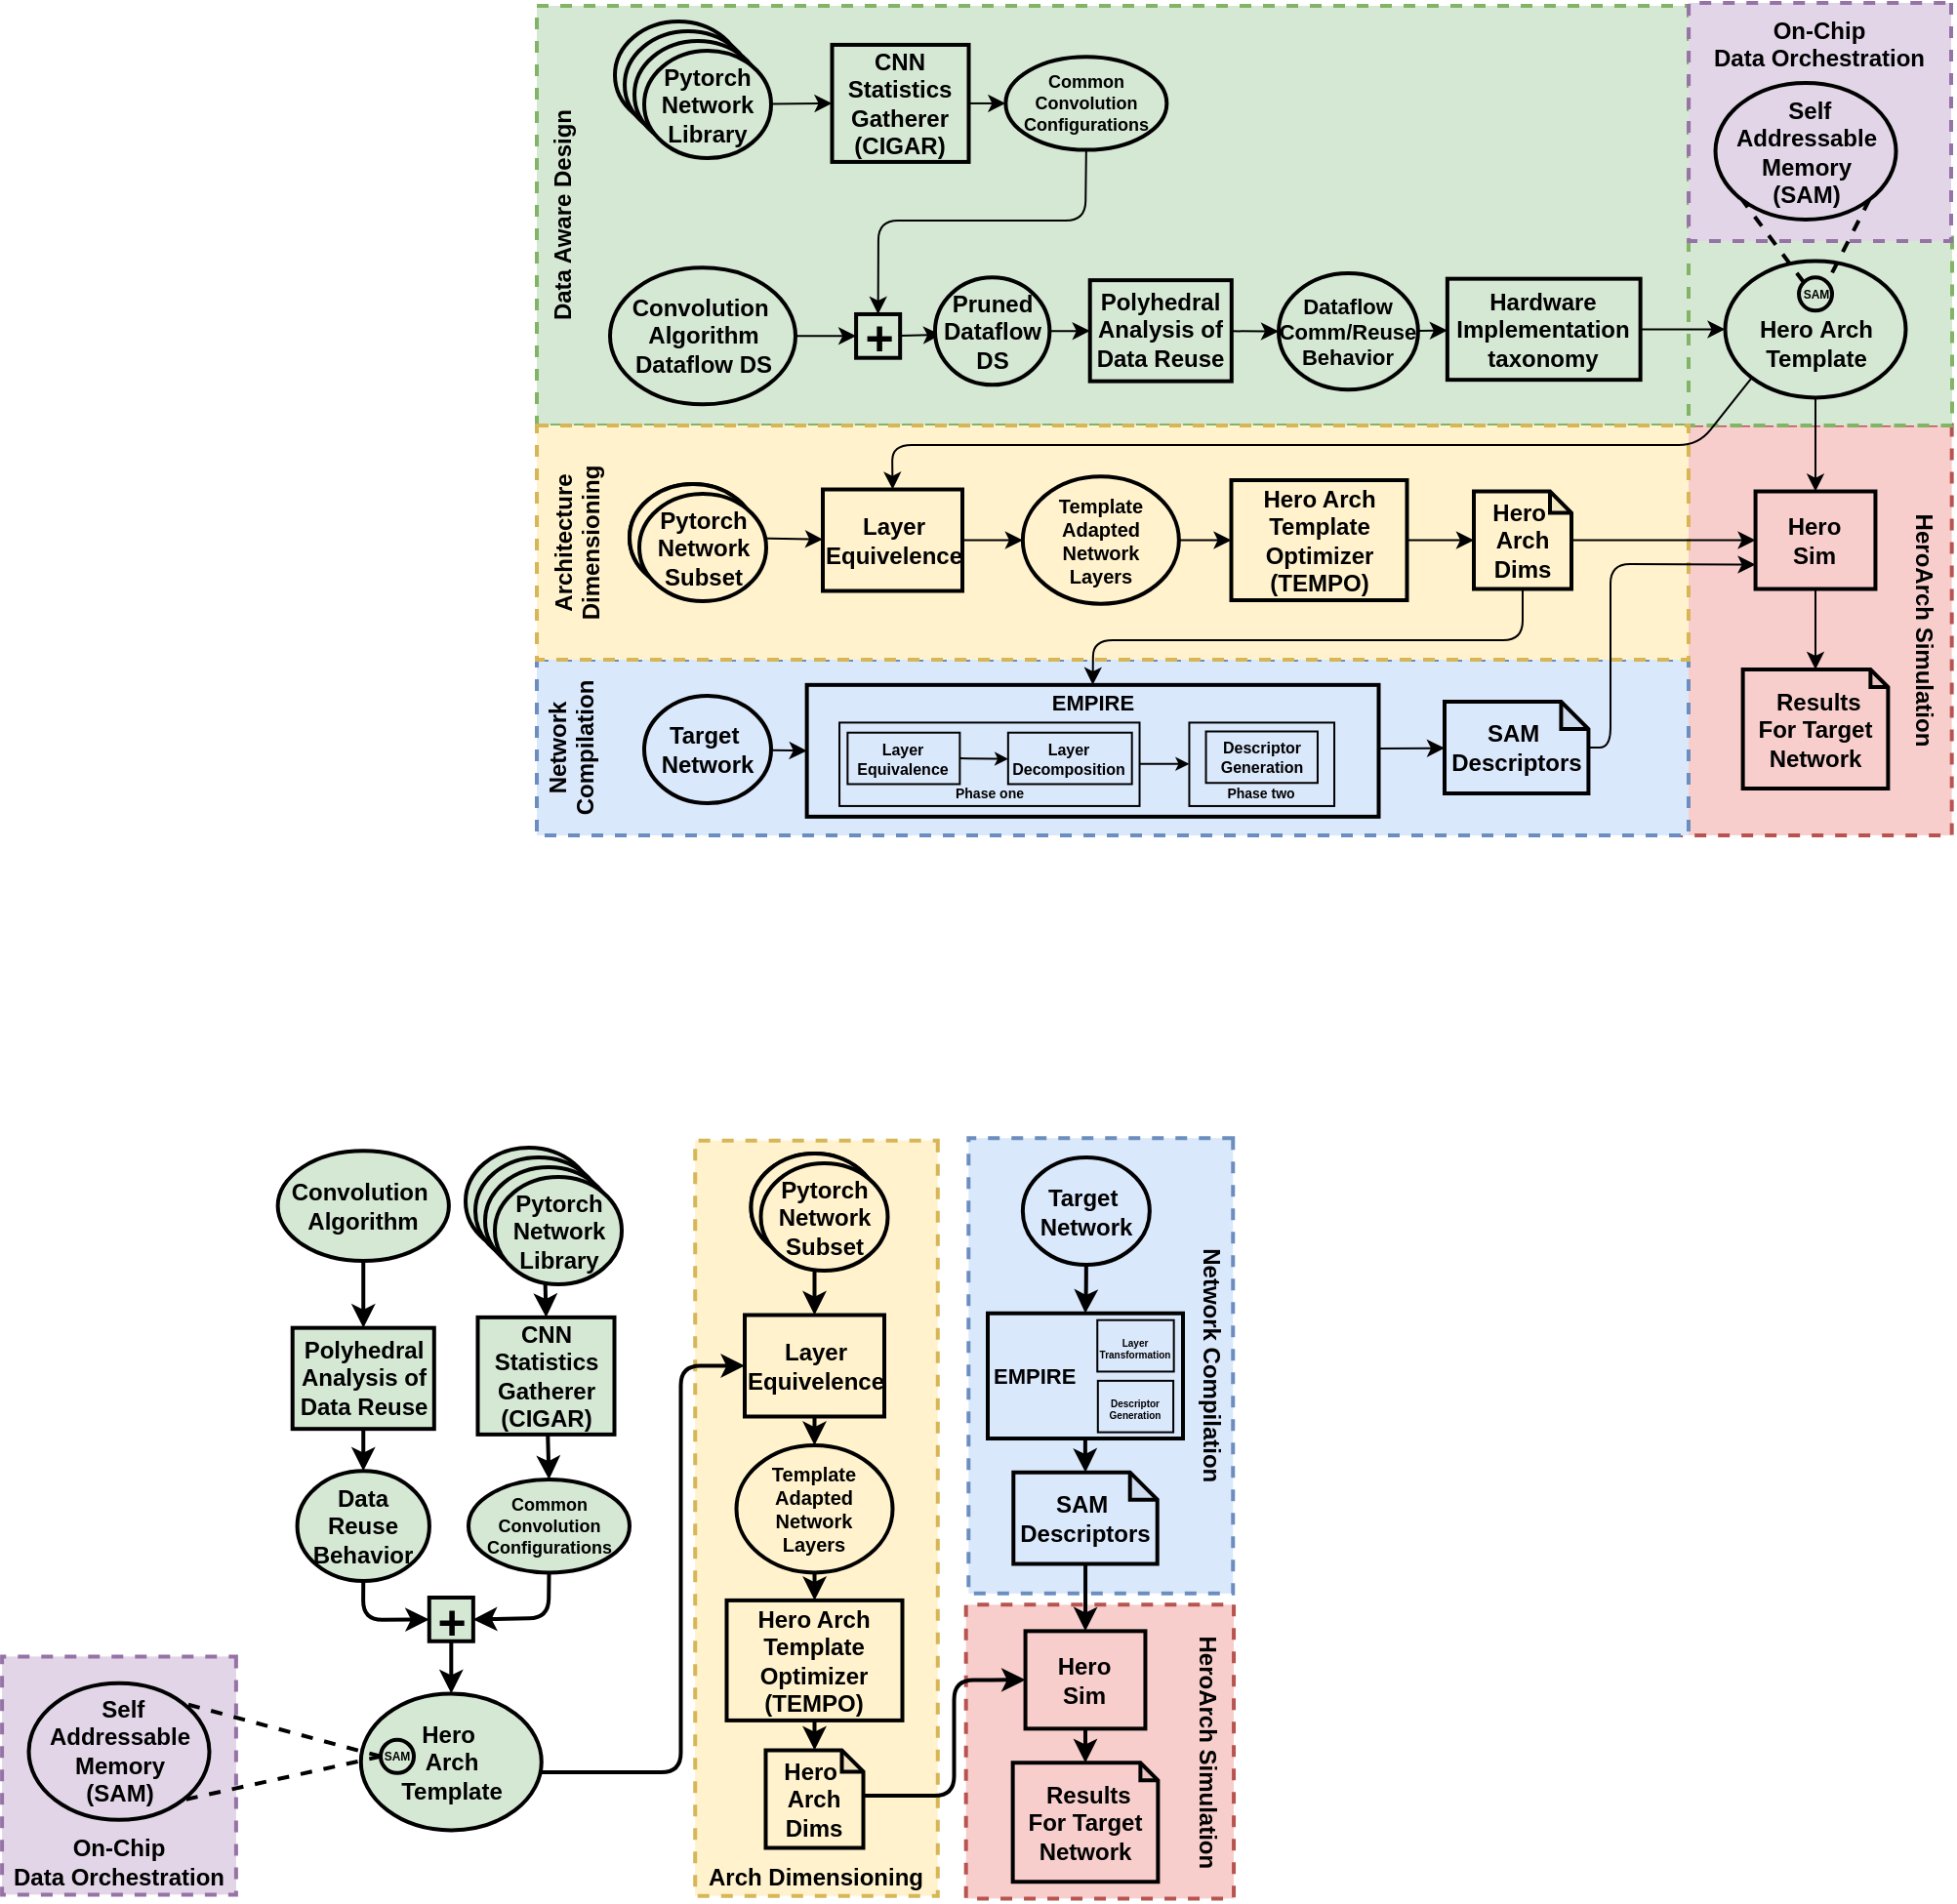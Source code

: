 <mxfile version="20.3.0" type="device" pages="3"><diagram id="k-K5jd0aZlf9TiSima8f" name="Page-1"><mxGraphModel dx="677" dy="1749" grid="1" gridSize="5" guides="1" tooltips="1" connect="1" arrows="1" fold="1" page="1" pageScale="1" pageWidth="850" pageHeight="1100" math="0" shadow="0"><root><mxCell id="0"/><mxCell id="1" parent="0"/><mxCell id="306" value="HeroArch Simulation" style="rounded=0;whiteSpace=wrap;html=1;verticalAlign=top;horizontal=1;rotation=90;dashed=1;fillColor=#f8cecc;strokeColor=#b85450;fontStyle=1;strokeWidth=2;" parent="1" vertex="1"><mxGeometry x="870.5" y="10.62" width="210.25" height="138.41" as="geometry"/></mxCell><mxCell id="305" value="Network Compilation" style="rounded=0;whiteSpace=wrap;html=1;verticalAlign=top;horizontal=0;rotation=0;dashed=1;spacingTop=-3;fillColor=#dae8fc;strokeColor=#6c8ebf;fontStyle=1;strokeWidth=2;align=center;" parent="1" vertex="1"><mxGeometry x="320" y="95" width="590" height="90" as="geometry"/></mxCell><mxCell id="182" value="" style="rounded=0;whiteSpace=wrap;html=1;verticalAlign=top;horizontal=1;rotation=0;dashed=1;fillColor=#d5e8d4;strokeColor=#82b366;fontStyle=1;strokeWidth=2;align=right;direction=south;" parent="1" vertex="1"><mxGeometry x="905" y="-121.24" width="140" height="96.24" as="geometry"/></mxCell><mxCell id="302" value="Data Aware Design" style="rounded=0;whiteSpace=wrap;html=1;verticalAlign=top;horizontal=0;rotation=0;dashed=1;fillColor=#d5e8d4;strokeColor=#82b366;fontStyle=1;strokeWidth=2;align=center;direction=south;" parent="1" vertex="1"><mxGeometry x="320" y="-240" width="590" height="215" as="geometry"/></mxCell><mxCell id="299" value="Architecture Dimensioning" style="rounded=0;whiteSpace=wrap;html=1;verticalAlign=top;horizontal=0;rotation=0;dashed=1;fillColor=#fff2cc;strokeColor=#d6b656;fontStyle=1;strokeWidth=2;align=center;" parent="1" vertex="1"><mxGeometry x="320" y="-25" width="590" height="120" as="geometry"/></mxCell><mxCell id="298" value="On-Chip &lt;br&gt;Data Orchestration" style="rounded=0;whiteSpace=wrap;html=1;verticalAlign=top;horizontal=0;rotation=90;dashed=1;fillColor=#e1d5e7;strokeColor=#9673a6;fontStyle=1;strokeWidth=2;" parent="1" vertex="1"><mxGeometry x="916.28" y="-247.72" width="122" height="134.45" as="geometry"/></mxCell><mxCell id="217" value="On-Chip &lt;br&gt;Data Orchestration" style="rounded=0;whiteSpace=wrap;html=1;verticalAlign=bottom;horizontal=0;rotation=90;dashed=1;fillColor=#e1d5e7;strokeColor=#9673a6;fontStyle=1;strokeWidth=2;" parent="1" vertex="1"><mxGeometry x="45" y="606.74" width="122" height="119.9" as="geometry"/></mxCell><mxCell id="183" value="HeroArch Simulation" style="rounded=0;whiteSpace=wrap;html=1;verticalAlign=top;horizontal=1;rotation=90;dashed=1;fillColor=#f8cecc;strokeColor=#b85450;fontStyle=1;strokeWidth=2;" parent="1" vertex="1"><mxGeometry x="533.18" y="585.85" width="150.51" height="137.17" as="geometry"/></mxCell><mxCell id="89" value="Arch Dimensioning" style="rounded=0;whiteSpace=wrap;html=1;verticalAlign=bottom;horizontal=0;rotation=90;dashed=1;fillColor=#fff2cc;strokeColor=#d6b656;fontStyle=1;strokeWidth=2;" parent="1" vertex="1"><mxGeometry x="269.75" y="472.68" width="387" height="124.28" as="geometry"/></mxCell><mxCell id="166" value="Hero&amp;nbsp;&lt;br&gt;Arch&lt;br&gt;Template" style="ellipse;whiteSpace=wrap;html=1;fontStyle=1;fillColor=#d5e8d4;strokeColor=#000000;strokeWidth=2;" parent="1" vertex="1"><mxGeometry x="229.89" y="624.69" width="92.5" height="70" as="geometry"/></mxCell><mxCell id="143" value="Network Compilation" style="rounded=0;whiteSpace=wrap;html=1;verticalAlign=top;horizontal=1;rotation=90;dashed=1;spacingTop=-3;fillColor=#dae8fc;strokeColor=#6c8ebf;fontStyle=1;strokeWidth=2;" parent="1" vertex="1"><mxGeometry x="492.25" y="389.02" width="233.28" height="135.47" as="geometry"/></mxCell><mxCell id="214" style="edgeStyle=none;html=1;entryX=0.5;entryY=0;entryDx=0;entryDy=0;fontSize=11;strokeWidth=2;" parent="1" source="4" target="213" edge="1"><mxGeometry relative="1" as="geometry"/></mxCell><mxCell id="4" value="CNN Statistics Gatherer (CIGAR)" style="rounded=0;whiteSpace=wrap;html=1;verticalAlign=middle;horizontal=0;rotation=90;fontStyle=1;fillColor=#d5e8d4;strokeColor=#000000;strokeWidth=2;" parent="1" vertex="1"><mxGeometry x="294.75" y="426.94" width="60" height="70" as="geometry"/></mxCell><mxCell id="168" style="edgeStyle=orthogonalEdgeStyle;curved=1;html=1;entryX=0;entryY=0.5;entryDx=0;entryDy=0;fontStyle=1;fillColor=#fff2cc;strokeColor=#000000;strokeWidth=2;exitX=0.5;exitY=1;exitDx=0;exitDy=0;" parent="1" source="204" target="158" edge="1"><mxGeometry relative="1" as="geometry"><mxPoint x="462.25" y="415" as="sourcePoint"/></mxGeometry></mxCell><mxCell id="153" style="edgeStyle=none;html=1;entryX=0;entryY=0.5;entryDx=0;entryDy=0;fontStyle=1;fillColor=#d5e8d4;strokeColor=#000000;strokeWidth=2;" parent="1" target="4" edge="1"><mxGeometry relative="1" as="geometry"><mxPoint x="324.325" y="414.994" as="sourcePoint"/></mxGeometry></mxCell><mxCell id="134" value="SAM" style="ellipse;whiteSpace=wrap;html=1;aspect=fixed;fontSize=6;fillColor=#d5e8d4;fontStyle=1;align=center;verticalAlign=middle;strokeColor=#000000;strokeWidth=2;" parent="1" vertex="1"><mxGeometry x="240" y="648.4" width="17" height="17" as="geometry"/></mxCell><mxCell id="140" value="" style="endArrow=none;html=1;fontSize=12;fontColor=default;startSize=4;endSize=5;jumpStyle=arc;dashed=1;strokeWidth=2;entryX=1;entryY=0;entryDx=0;entryDy=0;exitX=0;exitY=0.5;exitDx=0;exitDy=0;fontStyle=1;fillColor=#d5e8d4;strokeColor=#000000;" parent="1" source="134" target="218" edge="1"><mxGeometry width="50" height="50" relative="1" as="geometry"><mxPoint x="468.87" y="808.66" as="sourcePoint"/><mxPoint x="234.75" y="643.383" as="targetPoint"/></mxGeometry></mxCell><mxCell id="141" value="" style="endArrow=none;html=1;fontSize=12;fontColor=default;startSize=4;endSize=5;jumpStyle=arc;dashed=1;strokeWidth=2;entryX=1;entryY=1;entryDx=0;entryDy=0;exitX=0;exitY=0.5;exitDx=0;exitDy=0;fontStyle=1;fillColor=#d5e8d4;strokeColor=#000000;" parent="1" source="134" target="218" edge="1"><mxGeometry width="50" height="50" relative="1" as="geometry"><mxPoint x="478.87" y="818.66" as="sourcePoint"/><mxPoint x="234.75" y="676.008" as="targetPoint"/></mxGeometry></mxCell><mxCell id="169" style="edgeStyle=orthogonalEdgeStyle;curved=1;html=1;exitX=1;exitY=0.5;exitDx=0;exitDy=0;entryX=0.5;entryY=0;entryDx=0;entryDy=0;fontStyle=1;fillColor=#fff2cc;strokeColor=#000000;strokeWidth=2;" parent="1" source="158" target="160" edge="1"><mxGeometry relative="1" as="geometry"/></mxCell><mxCell id="158" value="Layer Equivelence" style="rounded=0;whiteSpace=wrap;html=1;verticalAlign=middle;horizontal=0;rotation=90;fontStyle=1;fillColor=#fff2cc;strokeColor=#000000;strokeWidth=2;" parent="1" vertex="1"><mxGeometry x="436.25" y="421" width="52" height="71.5" as="geometry"/></mxCell><mxCell id="170" style="edgeStyle=orthogonalEdgeStyle;curved=1;html=1;entryX=0;entryY=0.5;entryDx=0;entryDy=0;fontStyle=1;fillColor=#fff2cc;strokeColor=#000000;strokeWidth=2;" parent="1" source="160" target="161" edge="1"><mxGeometry relative="1" as="geometry"/></mxCell><mxCell id="160" value="Template &lt;br style=&quot;font-size: 10px;&quot;&gt;Adapted &lt;br style=&quot;font-size: 10px;&quot;&gt;Network &lt;br style=&quot;font-size: 10px;&quot;&gt;Layers" style="ellipse;whiteSpace=wrap;html=1;fontStyle=1;fillColor=#fff2cc;strokeColor=#000000;strokeWidth=2;fontSize=10;" parent="1" vertex="1"><mxGeometry x="422.25" y="497.5" width="80" height="65.19" as="geometry"/></mxCell><mxCell id="171" style="edgeStyle=orthogonalEdgeStyle;curved=1;html=1;entryX=0.5;entryY=0;entryDx=0;entryDy=0;entryPerimeter=0;fontStyle=1;fillColor=#fff2cc;strokeColor=#000000;strokeWidth=2;" parent="1" source="161" target="162" edge="1"><mxGeometry relative="1" as="geometry"/></mxCell><mxCell id="161" value="Hero Arch Template Optimizer&lt;br&gt;(TEMPO)" style="rounded=0;whiteSpace=wrap;html=1;verticalAlign=middle;horizontal=0;rotation=90;fontStyle=1;fillColor=#fff2cc;strokeColor=#000000;strokeWidth=2;" parent="1" vertex="1"><mxGeometry x="431.5" y="562.69" width="61.5" height="90" as="geometry"/></mxCell><mxCell id="162" value="Hero&amp;nbsp;&lt;br&gt;Arch&lt;br&gt;Dims" style="shape=note;whiteSpace=wrap;html=1;backgroundOutline=1;darkOpacity=0.05;verticalAlign=middle;horizontal=1;rotation=0;size=11;fontStyle=1;fillColor=#fff2cc;strokeColor=#000000;strokeWidth=2;" parent="1" vertex="1"><mxGeometry x="437.25" y="653.69" width="50" height="50" as="geometry"/></mxCell><mxCell id="178" style="edgeStyle=orthogonalEdgeStyle;curved=1;html=1;entryX=0;entryY=0.5;entryDx=0;entryDy=0;fontSize=6;fontStyle=1;strokeWidth=2;" parent="1" source="164" target="165" edge="1"><mxGeometry relative="1" as="geometry"/></mxCell><mxCell id="164" value="SAM&amp;nbsp;&lt;br&gt;Descriptors" style="shape=note;whiteSpace=wrap;html=1;backgroundOutline=1;darkOpacity=0.05;size=14;verticalAlign=middle;horizontal=1;rotation=0;fontStyle=1;fillColor=#dae8fc;strokeColor=#000000;strokeWidth=2;" parent="1" vertex="1"><mxGeometry x="564.15" y="511.35" width="73.71" height="46.91" as="geometry"/></mxCell><mxCell id="181" style="edgeStyle=orthogonalEdgeStyle;curved=1;html=1;fontSize=6;fontStyle=1;fillColor=#f8cecc;strokeColor=#000000;strokeWidth=2;" parent="1" source="165" target="180" edge="1"><mxGeometry relative="1" as="geometry"/></mxCell><mxCell id="165" value="Hero&lt;br&gt;Sim" style="rounded=0;whiteSpace=wrap;html=1;verticalAlign=middle;horizontal=0;rotation=90;fontStyle=1;fillColor=#f8cecc;strokeColor=#000000;strokeWidth=2;" parent="1" vertex="1"><mxGeometry x="576" y="586.96" width="50" height="61.44" as="geometry"/></mxCell><mxCell id="176" style="edgeStyle=orthogonalEdgeStyle;curved=1;html=1;fontSize=6;fontStyle=1;fillColor=#dae8fc;strokeColor=#000000;strokeWidth=2;" parent="1" source="173" target="163" edge="1"><mxGeometry relative="1" as="geometry"/></mxCell><mxCell id="173" value="Target&amp;nbsp;&lt;br&gt;Network&lt;br&gt;" style="ellipse;whiteSpace=wrap;html=1;fontStyle=1;fillColor=#dae8fc;strokeColor=#000000;strokeWidth=2;" parent="1" vertex="1"><mxGeometry x="568.93" y="350" width="65" height="55" as="geometry"/></mxCell><mxCell id="177" style="edgeStyle=orthogonalEdgeStyle;curved=1;html=1;fontSize=6;fontStyle=1;fillColor=#dae8fc;strokeColor=#000000;strokeWidth=2;" parent="1" source="163" target="164" edge="1"><mxGeometry relative="1" as="geometry"/></mxCell><mxCell id="180" value="&amp;nbsp;Results For&amp;nbsp;Target Network" style="shape=note;whiteSpace=wrap;html=1;backgroundOutline=1;darkOpacity=0.05;size=9;verticalAlign=middle;horizontal=1;rotation=0;fontStyle=1;fillColor=#f8cecc;strokeColor=#000000;strokeWidth=2;" parent="1" vertex="1"><mxGeometry x="563.82" y="660.18" width="74.37" height="61" as="geometry"/></mxCell><mxCell id="167" style="edgeStyle=orthogonalEdgeStyle;html=1;entryX=0.5;entryY=1;entryDx=0;entryDy=0;fontStyle=1;rounded=1;strokeWidth=2;" parent="1" source="166" target="158" edge="1"><mxGeometry relative="1" as="geometry"><Array as="points"><mxPoint x="393.75" y="665"/><mxPoint x="393.75" y="457"/></Array></mxGeometry></mxCell><mxCell id="179" style="edgeStyle=orthogonalEdgeStyle;html=1;entryX=0.5;entryY=1;entryDx=0;entryDy=0;fontSize=6;fontStyle=1;rounded=1;strokeWidth=2;" parent="1" source="162" target="165" edge="1"><mxGeometry relative="1" as="geometry"><Array as="points"><mxPoint x="533.75" y="677"/><mxPoint x="533.75" y="618"/></Array></mxGeometry></mxCell><mxCell id="163" value="EMPIRE" style="rounded=0;whiteSpace=wrap;html=1;verticalAlign=middle;horizontal=0;rotation=90;align=left;spacingLeft=1;fontStyle=1;fillColor=#dae8fc;strokeColor=#000000;strokeWidth=2;fontSize=11;" parent="1" vertex="1"><mxGeometry x="568.93" y="411.94" width="64.14" height="100" as="geometry"/></mxCell><mxCell id="198" value="" style="ellipse;whiteSpace=wrap;html=1;fontStyle=1;fillColor=#d5e8d4;strokeColor=#000000;strokeWidth=2;" parent="1" vertex="1"><mxGeometry x="283.5" y="345" width="65" height="55" as="geometry"/></mxCell><mxCell id="201" value="" style="ellipse;whiteSpace=wrap;html=1;fontStyle=1;fillColor=#d5e8d4;strokeColor=#000000;strokeWidth=2;" parent="1" vertex="1"><mxGeometry x="288.5" y="350" width="65" height="55" as="geometry"/></mxCell><mxCell id="202" value="" style="ellipse;whiteSpace=wrap;html=1;fontStyle=1;fillColor=#d5e8d4;strokeColor=#000000;strokeWidth=2;" parent="1" vertex="1"><mxGeometry x="293.5" y="355" width="65" height="55" as="geometry"/></mxCell><mxCell id="203" value="Pytorch&lt;br&gt;Network&lt;br&gt;Library" style="ellipse;whiteSpace=wrap;html=1;fontStyle=1;fillColor=#d5e8d4;strokeColor=#000000;strokeWidth=2;" parent="1" vertex="1"><mxGeometry x="298.5" y="360" width="65" height="55" as="geometry"/></mxCell><mxCell id="204" value="" style="ellipse;whiteSpace=wrap;html=1;fontStyle=1;fillColor=#fff2cc;strokeColor=#000000;strokeWidth=2;" parent="1" vertex="1"><mxGeometry x="429.75" y="348" width="65" height="55" as="geometry"/></mxCell><mxCell id="205" value="Layer Transformation" style="rounded=0;whiteSpace=wrap;html=1;verticalAlign=middle;horizontal=0;rotation=90;fontSize=5;fontStyle=1;fillColor=#dae8fc;strokeColor=#000000;strokeWidth=1;" parent="1" vertex="1"><mxGeometry x="613.54" y="426.94" width="26.37" height="39.2" as="geometry"/></mxCell><mxCell id="210" value="" style="ellipse;whiteSpace=wrap;html=1;fontStyle=1;fillColor=#fff2cc;strokeColor=#000000;strokeWidth=2;" parent="1" vertex="1"><mxGeometry x="429.75" y="348" width="65" height="55" as="geometry"/></mxCell><mxCell id="211" value="Pytorch&lt;br&gt;Network&lt;br&gt;Subset" style="ellipse;whiteSpace=wrap;html=1;fontStyle=1;fillColor=#fff2cc;strokeColor=#000000;strokeWidth=2;" parent="1" vertex="1"><mxGeometry x="434.75" y="353" width="65" height="55" as="geometry"/></mxCell><mxCell id="226" style="edgeStyle=none;html=1;entryX=0.5;entryY=0;entryDx=0;entryDy=0;fontSize=25;strokeWidth=2;" parent="1" source="213" target="224" edge="1"><mxGeometry relative="1" as="geometry"><Array as="points"><mxPoint x="326" y="586"/></Array></mxGeometry></mxCell><mxCell id="213" value="Common&lt;br&gt;Convolution&lt;br&gt;Configurations" style="ellipse;whiteSpace=wrap;html=1;fontStyle=1;fillColor=#d5e8d4;strokeColor=#000000;strokeWidth=2;fontSize=9;" parent="1" vertex="1"><mxGeometry x="285" y="515" width="82.5" height="47.69" as="geometry"/></mxCell><mxCell id="216" value="Descriptor&lt;br&gt;Generation" style="rounded=0;whiteSpace=wrap;html=1;verticalAlign=middle;horizontal=0;rotation=90;fontSize=5;fontStyle=1;fillColor=#dae8fc;strokeColor=#000000;strokeWidth=1;" parent="1" vertex="1"><mxGeometry x="613.54" y="458.3" width="26.37" height="38.64" as="geometry"/></mxCell><mxCell id="218" value="&amp;nbsp;Self Addressable Memory &lt;br&gt;(SAM)" style="ellipse;whiteSpace=wrap;html=1;fontStyle=1;fillColor=#e1d5e7;strokeColor=#000000;strokeWidth=2;" parent="1" vertex="1"><mxGeometry x="59.75" y="619.43" width="92.5" height="70" as="geometry"/></mxCell><mxCell id="229" style="edgeStyle=none;html=1;fontSize=12;strokeWidth=2;" parent="1" source="220" target="228" edge="1"><mxGeometry relative="1" as="geometry"/></mxCell><mxCell id="220" value="Polyhedral Analysis of Data Reuse" style="rounded=0;whiteSpace=wrap;html=1;verticalAlign=middle;horizontal=0;rotation=90;fontStyle=1;fillColor=#d5e8d4;strokeColor=#000000;strokeWidth=2;" parent="1" vertex="1"><mxGeometry x="205.25" y="426.94" width="51.75" height="72.54" as="geometry"/></mxCell><mxCell id="223" style="edgeStyle=none;html=1;strokeWidth=2;" parent="1" source="222" target="220" edge="1"><mxGeometry relative="1" as="geometry"/></mxCell><mxCell id="222" value="&lt;font style=&quot;font-size: 12px&quot;&gt;Convolution&amp;nbsp;&lt;br&gt;Algorithm&lt;/font&gt;" style="ellipse;whiteSpace=wrap;html=1;fontStyle=1;fillColor=#d5e8d4;strokeColor=#000000;strokeWidth=2;fontSize=9;" parent="1" vertex="1"><mxGeometry x="187.31" y="346.66" width="87.63" height="56.34" as="geometry"/></mxCell><mxCell id="225" style="edgeStyle=none;html=1;fontSize=25;strokeWidth=2;" parent="1" source="224" target="166" edge="1"><mxGeometry relative="1" as="geometry"/></mxCell><mxCell id="224" value="+" style="rounded=0;whiteSpace=wrap;html=1;verticalAlign=middle;horizontal=0;rotation=90;fontStyle=1;fillColor=#d5e8d4;strokeColor=#000000;strokeWidth=2;fontSize=25;" parent="1" vertex="1"><mxGeometry x="264.97" y="575.42" width="22.37" height="22.54" as="geometry"/></mxCell><mxCell id="230" style="edgeStyle=none;html=1;entryX=0.5;entryY=1;entryDx=0;entryDy=0;fontSize=12;strokeWidth=2;" parent="1" source="228" target="224" edge="1"><mxGeometry relative="1" as="geometry"><Array as="points"><mxPoint x="231" y="587"/></Array></mxGeometry></mxCell><mxCell id="228" value="&lt;span style=&quot;font-size: 12px&quot;&gt;Data&lt;br&gt;Reuse&lt;br&gt;Behavior&lt;br&gt;&lt;/span&gt;" style="ellipse;whiteSpace=wrap;html=1;fontStyle=1;fillColor=#d5e8d4;strokeColor=#000000;strokeWidth=2;fontSize=9;" parent="1" vertex="1"><mxGeometry x="197.28" y="510.68" width="67.69" height="56.34" as="geometry"/></mxCell><mxCell id="281" style="edgeStyle=none;html=1;" parent="1" source="231" target="233" edge="1"><mxGeometry relative="1" as="geometry"/></mxCell><mxCell id="231" value="Polyhedral Analysis of Data Reuse" style="rounded=0;whiteSpace=wrap;html=1;verticalAlign=middle;horizontal=0;rotation=90;fontStyle=1;fillColor=#d5e8d4;strokeColor=#000000;strokeWidth=2;" parent="1" vertex="1"><mxGeometry x="613.75" y="-109.83" width="51.75" height="72.54" as="geometry"/></mxCell><mxCell id="278" style="edgeStyle=none;html=1;entryX=0.5;entryY=1;entryDx=0;entryDy=0;" parent="1" source="232" target="236" edge="1"><mxGeometry relative="1" as="geometry"/></mxCell><mxCell id="232" value="&lt;font style=&quot;font-size: 12px&quot;&gt;Convolution&amp;nbsp;&lt;br&gt;Algorithm&lt;br&gt;Dataflow DS&lt;br&gt;&lt;/font&gt;" style="ellipse;whiteSpace=wrap;html=1;fontStyle=1;fillColor=#d5e8d4;strokeColor=#000000;strokeWidth=2;fontSize=9;" parent="1" vertex="1"><mxGeometry x="357.5" y="-105.83" width="95" height="70" as="geometry"/></mxCell><mxCell id="282" style="edgeStyle=none;html=1;" parent="1" source="233" target="238" edge="1"><mxGeometry relative="1" as="geometry"/></mxCell><mxCell id="233" value="&lt;span style=&quot;font-size: 11px;&quot;&gt;Dataflow&lt;br&gt;Comm/Reuse&lt;br&gt;Behavior&lt;br&gt;&lt;/span&gt;" style="ellipse;whiteSpace=wrap;html=1;fontStyle=1;fillColor=#d5e8d4;strokeColor=#000000;strokeWidth=2;fontSize=9;" parent="1" vertex="1"><mxGeometry x="700" y="-103" width="71.44" height="59.61" as="geometry"/></mxCell><mxCell id="279" style="edgeStyle=none;html=1;entryX=0.051;entryY=0.534;entryDx=0;entryDy=0;entryPerimeter=0;" parent="1" source="236" target="237" edge="1"><mxGeometry relative="1" as="geometry"/></mxCell><mxCell id="236" value="+" style="rounded=0;whiteSpace=wrap;html=1;verticalAlign=middle;horizontal=0;rotation=90;fontStyle=1;fillColor=#d5e8d4;strokeColor=#000000;strokeWidth=2;fontSize=25;" parent="1" vertex="1"><mxGeometry x="483.63" y="-82.1" width="22.37" height="22.54" as="geometry"/></mxCell><mxCell id="280" style="edgeStyle=none;html=1;" parent="1" source="237" target="231" edge="1"><mxGeometry relative="1" as="geometry"/></mxCell><mxCell id="237" value="&lt;font style=&quot;font-size: 12px&quot;&gt;Pruned Dataflow DS&lt;br&gt;&lt;/font&gt;" style="ellipse;whiteSpace=wrap;html=1;fontStyle=1;fillColor=#d5e8d4;strokeColor=#000000;strokeWidth=2;fontSize=9;" parent="1" vertex="1"><mxGeometry x="523.99" y="-100.83" width="58.69" height="55" as="geometry"/></mxCell><mxCell id="283" style="edgeStyle=none;html=1;entryX=0;entryY=0.5;entryDx=0;entryDy=0;" parent="1" source="238" target="247" edge="1"><mxGeometry relative="1" as="geometry"/></mxCell><mxCell id="238" value="Hardware Implementation&lt;br&gt;taxonomy" style="rounded=0;whiteSpace=wrap;html=1;verticalAlign=middle;horizontal=0;rotation=90;fontStyle=1;fillColor=#d5e8d4;strokeColor=#000000;strokeWidth=2;" parent="1" vertex="1"><mxGeometry x="810" y="-123.73" width="51.75" height="98.88" as="geometry"/></mxCell><mxCell id="276" style="edgeStyle=none;html=1;entryX=0;entryY=0.5;entryDx=0;entryDy=0;" parent="1" source="240" target="246" edge="1"><mxGeometry relative="1" as="geometry"/></mxCell><mxCell id="240" value="CNN Statistics Gatherer (CIGAR)" style="rounded=0;whiteSpace=wrap;html=1;verticalAlign=middle;horizontal=0;rotation=90;fontStyle=1;fillColor=#d5e8d4;strokeColor=#000000;strokeWidth=2;" parent="1" vertex="1"><mxGeometry x="476.25" y="-225.04" width="60" height="70" as="geometry"/></mxCell><mxCell id="242" value="" style="ellipse;whiteSpace=wrap;html=1;fontStyle=1;fillColor=#d5e8d4;strokeColor=#000000;strokeWidth=2;" parent="1" vertex="1"><mxGeometry x="360" y="-232" width="65" height="55" as="geometry"/></mxCell><mxCell id="243" value="" style="ellipse;whiteSpace=wrap;html=1;fontStyle=1;fillColor=#d5e8d4;strokeColor=#000000;strokeWidth=2;" parent="1" vertex="1"><mxGeometry x="365" y="-227" width="65" height="55" as="geometry"/></mxCell><mxCell id="244" value="" style="ellipse;whiteSpace=wrap;html=1;fontStyle=1;fillColor=#d5e8d4;strokeColor=#000000;strokeWidth=2;" parent="1" vertex="1"><mxGeometry x="370" y="-222" width="65" height="55" as="geometry"/></mxCell><mxCell id="275" style="edgeStyle=none;html=1;entryX=0.5;entryY=1;entryDx=0;entryDy=0;" parent="1" source="245" target="240" edge="1"><mxGeometry relative="1" as="geometry"/></mxCell><mxCell id="245" value="Pytorch&lt;br&gt;Network&lt;br&gt;Library" style="ellipse;whiteSpace=wrap;html=1;fontStyle=1;fillColor=#d5e8d4;strokeColor=#000000;strokeWidth=2;" parent="1" vertex="1"><mxGeometry x="375" y="-217" width="65" height="55" as="geometry"/></mxCell><mxCell id="277" style="edgeStyle=none;html=1;entryX=0;entryY=0.5;entryDx=0;entryDy=0;" parent="1" source="246" target="236" edge="1"><mxGeometry relative="1" as="geometry"><Array as="points"><mxPoint x="601" y="-130"/><mxPoint x="495" y="-130"/></Array></mxGeometry></mxCell><mxCell id="246" value="Common&lt;br&gt;Convolution&lt;br&gt;Configurations" style="ellipse;whiteSpace=wrap;html=1;fontStyle=1;fillColor=#d5e8d4;strokeColor=#000000;strokeWidth=2;fontSize=9;" parent="1" vertex="1"><mxGeometry x="560.18" y="-213.88" width="82.5" height="47.69" as="geometry"/></mxCell><mxCell id="288" style="edgeStyle=none;html=1;entryX=0;entryY=0.5;entryDx=0;entryDy=0;exitX=0;exitY=1;exitDx=0;exitDy=0;" parent="1" source="247" target="250" edge="1"><mxGeometry relative="1" as="geometry"><Array as="points"><mxPoint x="915" y="-15"/><mxPoint x="502" y="-15"/></Array></mxGeometry></mxCell><mxCell id="294" style="edgeStyle=none;html=1;entryX=0;entryY=0.5;entryDx=0;entryDy=0;" parent="1" source="247" target="266" edge="1"><mxGeometry relative="1" as="geometry"/></mxCell><mxCell id="247" value="&lt;br&gt;Hero&amp;nbsp;Arch&lt;br&gt;Template" style="ellipse;whiteSpace=wrap;html=1;fontStyle=1;fillColor=#d5e8d4;strokeColor=#000000;strokeWidth=2;" parent="1" vertex="1"><mxGeometry x="928.75" y="-109.29" width="92.5" height="70" as="geometry"/></mxCell><mxCell id="285" style="edgeStyle=none;html=1;entryX=0;entryY=0.5;entryDx=0;entryDy=0;" parent="1" source="250" target="252" edge="1"><mxGeometry relative="1" as="geometry"/></mxCell><mxCell id="250" value="Layer Equivelence" style="rounded=0;whiteSpace=wrap;html=1;verticalAlign=middle;horizontal=0;rotation=90;fontStyle=1;fillColor=#fff2cc;strokeColor=#000000;strokeWidth=2;" parent="1" vertex="1"><mxGeometry x="476.25" y="-1.99" width="52" height="71.5" as="geometry"/></mxCell><mxCell id="286" style="edgeStyle=none;html=1;entryX=0.5;entryY=1;entryDx=0;entryDy=0;" parent="1" source="252" target="254" edge="1"><mxGeometry relative="1" as="geometry"/></mxCell><mxCell id="252" value="Template &lt;br style=&quot;font-size: 10px;&quot;&gt;Adapted &lt;br style=&quot;font-size: 10px;&quot;&gt;Network &lt;br style=&quot;font-size: 10px;&quot;&gt;Layers" style="ellipse;whiteSpace=wrap;html=1;fontStyle=1;fillColor=#fff2cc;strokeColor=#000000;strokeWidth=2;fontSize=10;" parent="1" vertex="1"><mxGeometry x="568.93" y="1.16" width="80" height="65.19" as="geometry"/></mxCell><mxCell id="287" style="edgeStyle=none;html=1;entryX=0;entryY=0.5;entryDx=0;entryDy=0;entryPerimeter=0;" parent="1" source="254" target="255" edge="1"><mxGeometry relative="1" as="geometry"/></mxCell><mxCell id="254" value="Hero Arch Template Optimizer&lt;br&gt;(TEMPO)" style="rounded=0;whiteSpace=wrap;html=1;verticalAlign=middle;horizontal=0;rotation=90;fontStyle=1;fillColor=#fff2cc;strokeColor=#000000;strokeWidth=2;" parent="1" vertex="1"><mxGeometry x="690" y="-11.24" width="61.5" height="90" as="geometry"/></mxCell><mxCell id="290" style="edgeStyle=none;html=1;entryX=0;entryY=0.5;entryDx=0;entryDy=0;" parent="1" source="255" target="263" edge="1"><mxGeometry relative="1" as="geometry"><Array as="points"><mxPoint x="825" y="85"/><mxPoint x="605" y="85"/></Array></mxGeometry></mxCell><mxCell id="293" style="edgeStyle=none;html=1;entryX=0.5;entryY=1;entryDx=0;entryDy=0;" parent="1" source="255" target="266" edge="1"><mxGeometry relative="1" as="geometry"/></mxCell><mxCell id="255" value="Hero&amp;nbsp;&lt;br&gt;Arch&lt;br&gt;Dims" style="shape=note;whiteSpace=wrap;html=1;backgroundOutline=1;darkOpacity=0.05;verticalAlign=middle;horizontal=1;rotation=0;size=11;fontStyle=1;fillColor=#fff2cc;strokeColor=#000000;strokeWidth=2;" parent="1" vertex="1"><mxGeometry x="800" y="8.76" width="50" height="50" as="geometry"/></mxCell><mxCell id="256" value="" style="ellipse;whiteSpace=wrap;html=1;fontStyle=1;fillColor=#fff2cc;strokeColor=#000000;strokeWidth=2;" parent="1" vertex="1"><mxGeometry x="367.5" y="5" width="65" height="55" as="geometry"/></mxCell><mxCell id="284" style="edgeStyle=none;html=1;" parent="1" source="257" target="250" edge="1"><mxGeometry relative="1" as="geometry"/></mxCell><mxCell id="257" value="" style="ellipse;whiteSpace=wrap;html=1;fontStyle=1;fillColor=#fff2cc;strokeColor=#000000;strokeWidth=2;" parent="1" vertex="1"><mxGeometry x="367.5" y="5" width="65" height="55" as="geometry"/></mxCell><mxCell id="258" value="Pytorch&lt;br&gt;Network&lt;br&gt;Subset" style="ellipse;whiteSpace=wrap;html=1;fontStyle=1;fillColor=#fff2cc;strokeColor=#000000;strokeWidth=2;" parent="1" vertex="1"><mxGeometry x="372.5" y="10" width="65" height="55" as="geometry"/></mxCell><mxCell id="295" style="edgeStyle=none;html=1;entryX=0.75;entryY=1;entryDx=0;entryDy=0;" parent="1" source="259" target="266" edge="1"><mxGeometry relative="1" as="geometry"><Array as="points"><mxPoint x="870" y="140"/><mxPoint x="870" y="46"/></Array></mxGeometry></mxCell><mxCell id="259" value="SAM&amp;nbsp;&lt;br&gt;Descriptors" style="shape=note;whiteSpace=wrap;html=1;backgroundOutline=1;darkOpacity=0.05;size=14;verticalAlign=middle;horizontal=1;rotation=0;fontStyle=1;fillColor=#dae8fc;strokeColor=#000000;strokeWidth=2;" parent="1" vertex="1"><mxGeometry x="785" y="116.54" width="73.71" height="46.91" as="geometry"/></mxCell><mxCell id="291" style="edgeStyle=none;html=1;entryX=0.5;entryY=1;entryDx=0;entryDy=0;" parent="1" source="261" target="263" edge="1"><mxGeometry relative="1" as="geometry"/></mxCell><mxCell id="261" value="Target&amp;nbsp;&lt;br&gt;Network&lt;br&gt;" style="ellipse;whiteSpace=wrap;html=1;fontStyle=1;fillColor=#dae8fc;strokeColor=#000000;strokeWidth=2;" parent="1" vertex="1"><mxGeometry x="375" y="113.5" width="65" height="55" as="geometry"/></mxCell><mxCell id="292" style="edgeStyle=none;html=1;" parent="1" source="263" target="259" edge="1"><mxGeometry relative="1" as="geometry"/></mxCell><mxCell id="263" value="EMPIRE" style="rounded=0;whiteSpace=wrap;html=1;verticalAlign=top;horizontal=0;rotation=90;align=center;spacingLeft=1;fontStyle=1;fillColor=#dae8fc;strokeColor=#000000;strokeWidth=2;fontSize=11;spacing=-2;" parent="1" vertex="1"><mxGeometry x="571.04" y="-4.79" width="67.5" height="292.93" as="geometry"/></mxCell><mxCell id="297" style="edgeStyle=none;html=1;entryX=0.5;entryY=0;entryDx=0;entryDy=0;entryPerimeter=0;" parent="1" source="266" target="267" edge="1"><mxGeometry relative="1" as="geometry"/></mxCell><mxCell id="266" value="Hero&lt;br&gt;Sim" style="rounded=0;whiteSpace=wrap;html=1;verticalAlign=middle;horizontal=0;rotation=90;fontStyle=1;fillColor=#f8cecc;strokeColor=#000000;strokeWidth=2;" parent="1" vertex="1"><mxGeometry x="950" y="3.04" width="50" height="61.44" as="geometry"/></mxCell><mxCell id="267" value="&amp;nbsp;Results For&amp;nbsp;Target Network" style="shape=note;whiteSpace=wrap;html=1;backgroundOutline=1;darkOpacity=0.05;size=9;verticalAlign=middle;horizontal=1;rotation=0;fontStyle=1;fillColor=#f8cecc;strokeColor=#000000;strokeWidth=2;" parent="1" vertex="1"><mxGeometry x="937.82" y="100.0" width="74.37" height="61" as="geometry"/></mxCell><mxCell id="271" value="SAM" style="ellipse;whiteSpace=wrap;html=1;aspect=fixed;fontSize=6;fillColor=#d5e8d4;fontStyle=1;align=center;verticalAlign=middle;strokeColor=#000000;strokeWidth=2;" parent="1" vertex="1"><mxGeometry x="966.51" y="-100.83" width="17" height="17" as="geometry"/></mxCell><mxCell id="272" value="" style="endArrow=none;html=1;fontSize=12;fontColor=default;startSize=4;endSize=5;jumpStyle=arc;dashed=1;strokeWidth=2;fontStyle=1;fillColor=#d5e8d4;strokeColor=#000000;exitX=0;exitY=0;exitDx=0;exitDy=0;entryX=0;entryY=1;entryDx=0;entryDy=0;" parent="1" source="271" target="274" edge="1"><mxGeometry width="50" height="50" relative="1" as="geometry"><mxPoint x="905" y="-125" as="sourcePoint"/><mxPoint x="835" y="-135" as="targetPoint"/></mxGeometry></mxCell><mxCell id="273" value="" style="endArrow=none;html=1;fontSize=12;fontColor=default;startSize=4;endSize=5;jumpStyle=arc;dashed=1;strokeWidth=2;fontStyle=1;fillColor=#d5e8d4;strokeColor=#000000;entryX=1;entryY=0;entryDx=0;entryDy=0;exitX=1;exitY=1;exitDx=0;exitDy=0;" parent="1" source="274" target="271" edge="1"><mxGeometry width="50" height="50" relative="1" as="geometry"><mxPoint x="1110" y="-182" as="sourcePoint"/><mxPoint x="1030" y="-167" as="targetPoint"/></mxGeometry></mxCell><mxCell id="274" value="&amp;nbsp;Self Addressable Memory &lt;br&gt;(SAM)" style="ellipse;whiteSpace=wrap;html=1;fontStyle=1;fillColor=#e1d5e7;strokeColor=#000000;strokeWidth=2;" parent="1" vertex="1"><mxGeometry x="923.76" y="-200.5" width="92.5" height="70" as="geometry"/></mxCell><mxCell id="fyMl5T_6MFSwkx-_Ntdz-310" style="edgeStyle=orthogonalEdgeStyle;rounded=0;orthogonalLoop=1;jettySize=auto;html=1;entryX=0.5;entryY=1;entryDx=0;entryDy=0;endSize=4;exitX=0.495;exitY=0;exitDx=0;exitDy=0;exitPerimeter=0;" edge="1" parent="1" source="fyMl5T_6MFSwkx-_Ntdz-306" target="fyMl5T_6MFSwkx-_Ntdz-309"><mxGeometry relative="1" as="geometry"/></mxCell><mxCell id="fyMl5T_6MFSwkx-_Ntdz-306" value="Phase one" style="rounded=0;whiteSpace=wrap;html=1;verticalAlign=bottom;horizontal=0;rotation=90;fontSize=7;fontStyle=1;fillColor=#dae8fc;strokeColor=#000000;strokeWidth=1;" vertex="1" parent="1"><mxGeometry x="530.52" y="71.72" width="42.75" height="153.74" as="geometry"/></mxCell><mxCell id="fyMl5T_6MFSwkx-_Ntdz-307" value="Layer Decomposition" style="rounded=0;whiteSpace=wrap;html=1;verticalAlign=middle;horizontal=0;rotation=90;fontSize=8;fontStyle=1;fillColor=#dae8fc;strokeColor=#000000;strokeWidth=1;" vertex="1" parent="1"><mxGeometry x="579.95" y="113.84" width="26.37" height="63.43" as="geometry"/></mxCell><mxCell id="fyMl5T_6MFSwkx-_Ntdz-308" style="edgeStyle=orthogonalEdgeStyle;rounded=0;orthogonalLoop=1;jettySize=auto;html=1;entryX=0.51;entryY=0.998;entryDx=0;entryDy=0;endSize=4;exitX=0.5;exitY=0;exitDx=0;exitDy=0;entryPerimeter=0;" edge="1" parent="1" source="264" target="fyMl5T_6MFSwkx-_Ntdz-307"><mxGeometry relative="1" as="geometry"><Array as="points"><mxPoint x="541" y="146"/></Array></mxGeometry></mxCell><mxCell id="264" value="Layer Equivalence" style="rounded=0;whiteSpace=wrap;html=1;verticalAlign=middle;horizontal=0;rotation=90;fontSize=8;fontStyle=1;fillColor=#dae8fc;strokeColor=#000000;strokeWidth=1;" parent="1" vertex="1"><mxGeometry x="494.75" y="116.81" width="26.37" height="57.49" as="geometry"/></mxCell><mxCell id="fyMl5T_6MFSwkx-_Ntdz-309" value="Phase two" style="rounded=0;whiteSpace=wrap;html=1;verticalAlign=bottom;horizontal=0;rotation=90;fontSize=7;fontStyle=1;fillColor=#dae8fc;strokeColor=#000000;strokeWidth=1;" vertex="1" parent="1"><mxGeometry x="670" y="111.45" width="42.75" height="74.3" as="geometry"/></mxCell><mxCell id="265" value="Descriptor&lt;br style=&quot;font-size: 8px;&quot;&gt;Generation" style="rounded=0;whiteSpace=wrap;html=1;verticalAlign=middle;horizontal=0;rotation=90;fontSize=8;fontStyle=1;fillColor=#dae8fc;strokeColor=default;strokeWidth=1;" parent="1" vertex="1"><mxGeometry x="678.19" y="116.34" width="26.37" height="57.2" as="geometry"/></mxCell></root></mxGraphModel></diagram><diagram id="8768yWr3hWADT4A56yrH" name="Page-2"><mxGraphModel dx="981" dy="2040" grid="1" gridSize="10" guides="1" tooltips="1" connect="1" arrows="1" fold="1" page="1" pageScale="1" pageWidth="850" pageHeight="1100" math="0" shadow="0"><root><mxCell id="0"/><mxCell id="1" parent="0"/><mxCell id="n5ziRgGdSn2HjpeR18rd-1" value="HeroArch Simulation" style="rounded=0;whiteSpace=wrap;html=1;verticalAlign=top;horizontal=1;rotation=90;dashed=1;fillColor=#f8cecc;strokeColor=#b85450;fontStyle=1;strokeWidth=2;" parent="1" vertex="1"><mxGeometry x="870.5" y="10.62" width="210.25" height="138.41" as="geometry"/></mxCell><mxCell id="n5ziRgGdSn2HjpeR18rd-2" value="" style="rounded=0;whiteSpace=wrap;html=1;verticalAlign=top;horizontal=1;rotation=90;dashed=1;spacingTop=-3;fillColor=#dae8fc;strokeColor=#6c8ebf;fontStyle=1;strokeWidth=2;" parent="1" vertex="1"><mxGeometry x="569.88" y="-154.81" width="90.1" height="590.3" as="geometry"/></mxCell><mxCell id="n5ziRgGdSn2HjpeR18rd-3" value="" style="rounded=0;whiteSpace=wrap;html=1;verticalAlign=top;horizontal=1;rotation=0;dashed=1;fillColor=#d5e8d4;strokeColor=#82b366;fontStyle=1;strokeWidth=2;align=right;direction=south;" parent="1" vertex="1"><mxGeometry x="905" y="-121.24" width="140" height="96.24" as="geometry"/></mxCell><mxCell id="n5ziRgGdSn2HjpeR18rd-4" value="Data Aware Design" style="rounded=0;whiteSpace=wrap;html=1;verticalAlign=top;horizontal=0;rotation=0;dashed=1;fillColor=#d5e8d4;strokeColor=#82b366;fontStyle=1;strokeWidth=2;align=center;direction=south;" parent="1" vertex="1"><mxGeometry x="320" y="-240" width="590" height="215" as="geometry"/></mxCell><mxCell id="n5ziRgGdSn2HjpeR18rd-5" value="Architecture Dimensioning" style="rounded=0;whiteSpace=wrap;html=1;verticalAlign=top;horizontal=0;rotation=0;dashed=1;fillColor=#fff2cc;strokeColor=#d6b656;fontStyle=1;strokeWidth=2;align=center;" parent="1" vertex="1"><mxGeometry x="320" y="-25" width="590" height="120" as="geometry"/></mxCell><mxCell id="n5ziRgGdSn2HjpeR18rd-6" value="On-Chip &lt;br&gt;Data Orchestration" style="rounded=0;whiteSpace=wrap;html=1;verticalAlign=top;horizontal=0;rotation=90;dashed=1;fillColor=#e1d5e7;strokeColor=#9673a6;fontStyle=1;strokeWidth=2;" parent="1" vertex="1"><mxGeometry x="916.28" y="-247.72" width="122" height="134.45" as="geometry"/></mxCell><mxCell id="n5ziRgGdSn2HjpeR18rd-7" style="edgeStyle=none;html=1;" parent="1" source="n5ziRgGdSn2HjpeR18rd-8" target="n5ziRgGdSn2HjpeR18rd-12" edge="1"><mxGeometry relative="1" as="geometry"/></mxCell><mxCell id="n5ziRgGdSn2HjpeR18rd-8" value="Polyhedral Analysis of Data Reuse" style="rounded=0;whiteSpace=wrap;html=1;verticalAlign=middle;horizontal=0;rotation=90;fontStyle=1;fillColor=#d5e8d4;strokeColor=#000000;strokeWidth=2;" parent="1" vertex="1"><mxGeometry x="613.75" y="-109.83" width="51.75" height="72.54" as="geometry"/></mxCell><mxCell id="n5ziRgGdSn2HjpeR18rd-9" style="edgeStyle=none;html=1;entryX=0.5;entryY=1;entryDx=0;entryDy=0;" parent="1" source="n5ziRgGdSn2HjpeR18rd-10" target="n5ziRgGdSn2HjpeR18rd-14" edge="1"><mxGeometry relative="1" as="geometry"/></mxCell><mxCell id="n5ziRgGdSn2HjpeR18rd-10" value="&lt;font style=&quot;font-size: 12px&quot;&gt;Convolution&amp;nbsp;&lt;br&gt;Algorithm&lt;br&gt;Dataflow DS&lt;br&gt;&lt;/font&gt;" style="ellipse;whiteSpace=wrap;html=1;fontStyle=1;fillColor=#d5e8d4;strokeColor=#000000;strokeWidth=2;fontSize=9;" parent="1" vertex="1"><mxGeometry x="357.5" y="-106.83" width="95" height="70" as="geometry"/></mxCell><mxCell id="n5ziRgGdSn2HjpeR18rd-11" style="edgeStyle=none;html=1;" parent="1" source="n5ziRgGdSn2HjpeR18rd-12" target="n5ziRgGdSn2HjpeR18rd-18" edge="1"><mxGeometry relative="1" as="geometry"/></mxCell><mxCell id="n5ziRgGdSn2HjpeR18rd-12" value="&lt;span style=&quot;font-size: 12px&quot;&gt;Dataflow&lt;br&gt;Reuse&lt;br&gt;Behavior&lt;br&gt;&lt;/span&gt;" style="ellipse;whiteSpace=wrap;html=1;fontStyle=1;fillColor=#d5e8d4;strokeColor=#000000;strokeWidth=2;fontSize=9;" parent="1" vertex="1"><mxGeometry x="703.75" y="-101.73" width="67.69" height="56.34" as="geometry"/></mxCell><mxCell id="n5ziRgGdSn2HjpeR18rd-13" style="edgeStyle=none;html=1;entryX=0.051;entryY=0.534;entryDx=0;entryDy=0;entryPerimeter=0;" parent="1" source="n5ziRgGdSn2HjpeR18rd-14" target="n5ziRgGdSn2HjpeR18rd-16" edge="1"><mxGeometry relative="1" as="geometry"/></mxCell><mxCell id="n5ziRgGdSn2HjpeR18rd-14" value="+" style="rounded=0;whiteSpace=wrap;html=1;verticalAlign=middle;horizontal=0;rotation=90;fontStyle=1;fillColor=#d5e8d4;strokeColor=#000000;strokeWidth=2;fontSize=25;" parent="1" vertex="1"><mxGeometry x="483.63" y="-83.1" width="22.37" height="22.54" as="geometry"/></mxCell><mxCell id="n5ziRgGdSn2HjpeR18rd-15" style="edgeStyle=none;html=1;" parent="1" source="n5ziRgGdSn2HjpeR18rd-16" target="n5ziRgGdSn2HjpeR18rd-8" edge="1"><mxGeometry relative="1" as="geometry"/></mxCell><mxCell id="n5ziRgGdSn2HjpeR18rd-16" value="&lt;font style=&quot;font-size: 12px&quot;&gt;Pruned Dataflow DS&lt;br&gt;&lt;/font&gt;" style="ellipse;whiteSpace=wrap;html=1;fontStyle=1;fillColor=#d5e8d4;strokeColor=#000000;strokeWidth=2;fontSize=9;" parent="1" vertex="1"><mxGeometry x="523.99" y="-100.83" width="58.69" height="55" as="geometry"/></mxCell><mxCell id="n5ziRgGdSn2HjpeR18rd-17" style="edgeStyle=none;html=1;entryX=0;entryY=0.5;entryDx=0;entryDy=0;" parent="1" source="n5ziRgGdSn2HjpeR18rd-18" target="n5ziRgGdSn2HjpeR18rd-30" edge="1"><mxGeometry relative="1" as="geometry"/></mxCell><mxCell id="n5ziRgGdSn2HjpeR18rd-18" value="Hardware Implementation&lt;br&gt;taxonomy" style="rounded=0;whiteSpace=wrap;html=1;verticalAlign=middle;horizontal=0;rotation=90;fontStyle=1;fillColor=#d5e8d4;strokeColor=#000000;strokeWidth=2;" parent="1" vertex="1"><mxGeometry x="810" y="-123.73" width="51.75" height="98.88" as="geometry"/></mxCell><mxCell id="n5ziRgGdSn2HjpeR18rd-19" style="edgeStyle=none;html=1;entryX=0;entryY=0.5;entryDx=0;entryDy=0;" parent="1" source="n5ziRgGdSn2HjpeR18rd-20" target="n5ziRgGdSn2HjpeR18rd-27" edge="1"><mxGeometry relative="1" as="geometry"/></mxCell><mxCell id="n5ziRgGdSn2HjpeR18rd-20" value="CNN Statistics Gatherer (CIGAR)" style="rounded=0;whiteSpace=wrap;html=1;verticalAlign=middle;horizontal=0;rotation=90;fontStyle=1;fillColor=#d5e8d4;strokeColor=#000000;strokeWidth=2;" parent="1" vertex="1"><mxGeometry x="476.25" y="-225.04" width="60" height="70" as="geometry"/></mxCell><mxCell id="n5ziRgGdSn2HjpeR18rd-21" value="" style="ellipse;whiteSpace=wrap;html=1;fontStyle=1;fillColor=#d5e8d4;strokeColor=#000000;strokeWidth=2;" parent="1" vertex="1"><mxGeometry x="360" y="-232" width="65" height="55" as="geometry"/></mxCell><mxCell id="n5ziRgGdSn2HjpeR18rd-22" value="" style="ellipse;whiteSpace=wrap;html=1;fontStyle=1;fillColor=#d5e8d4;strokeColor=#000000;strokeWidth=2;" parent="1" vertex="1"><mxGeometry x="365" y="-227" width="65" height="55" as="geometry"/></mxCell><mxCell id="n5ziRgGdSn2HjpeR18rd-23" value="" style="ellipse;whiteSpace=wrap;html=1;fontStyle=1;fillColor=#d5e8d4;strokeColor=#000000;strokeWidth=2;" parent="1" vertex="1"><mxGeometry x="370" y="-222" width="65" height="55" as="geometry"/></mxCell><mxCell id="n5ziRgGdSn2HjpeR18rd-24" style="edgeStyle=none;html=1;entryX=0.5;entryY=1;entryDx=0;entryDy=0;" parent="1" source="n5ziRgGdSn2HjpeR18rd-25" target="n5ziRgGdSn2HjpeR18rd-20" edge="1"><mxGeometry relative="1" as="geometry"/></mxCell><mxCell id="n5ziRgGdSn2HjpeR18rd-25" value="Pytorch&lt;br&gt;Network&lt;br&gt;Library" style="ellipse;whiteSpace=wrap;html=1;fontStyle=1;fillColor=#d5e8d4;strokeColor=#000000;strokeWidth=2;" parent="1" vertex="1"><mxGeometry x="375" y="-217" width="65" height="55" as="geometry"/></mxCell><mxCell id="n5ziRgGdSn2HjpeR18rd-26" style="edgeStyle=none;html=1;entryX=0;entryY=0.5;entryDx=0;entryDy=0;" parent="1" source="n5ziRgGdSn2HjpeR18rd-27" target="n5ziRgGdSn2HjpeR18rd-14" edge="1"><mxGeometry relative="1" as="geometry"><Array as="points"><mxPoint x="601" y="-130"/><mxPoint x="495" y="-130"/></Array></mxGeometry></mxCell><mxCell id="n5ziRgGdSn2HjpeR18rd-27" value="Common&lt;br&gt;Convolution&lt;br&gt;Configurations" style="ellipse;whiteSpace=wrap;html=1;fontStyle=1;fillColor=#d5e8d4;strokeColor=#000000;strokeWidth=2;fontSize=9;" parent="1" vertex="1"><mxGeometry x="560.18" y="-213.88" width="82.5" height="47.69" as="geometry"/></mxCell><mxCell id="n5ziRgGdSn2HjpeR18rd-28" style="edgeStyle=none;html=1;entryX=0;entryY=0.5;entryDx=0;entryDy=0;exitX=0;exitY=1;exitDx=0;exitDy=0;" parent="1" source="n5ziRgGdSn2HjpeR18rd-30" target="n5ziRgGdSn2HjpeR18rd-32" edge="1"><mxGeometry relative="1" as="geometry"><Array as="points"><mxPoint x="915" y="-15"/><mxPoint x="502" y="-15"/></Array></mxGeometry></mxCell><mxCell id="n5ziRgGdSn2HjpeR18rd-29" style="edgeStyle=none;html=1;entryX=0;entryY=0.5;entryDx=0;entryDy=0;" parent="1" source="n5ziRgGdSn2HjpeR18rd-30" target="n5ziRgGdSn2HjpeR18rd-55" edge="1"><mxGeometry relative="1" as="geometry"/></mxCell><mxCell id="n5ziRgGdSn2HjpeR18rd-30" value="&lt;br&gt;Hero&amp;nbsp;Arch&lt;br&gt;Template" style="ellipse;whiteSpace=wrap;html=1;fontStyle=1;fillColor=#d5e8d4;strokeColor=#000000;strokeWidth=2;" parent="1" vertex="1"><mxGeometry x="928.75" y="-109.29" width="92.5" height="70" as="geometry"/></mxCell><mxCell id="n5ziRgGdSn2HjpeR18rd-31" style="edgeStyle=none;html=1;entryX=0;entryY=0.5;entryDx=0;entryDy=0;" parent="1" source="n5ziRgGdSn2HjpeR18rd-32" target="n5ziRgGdSn2HjpeR18rd-34" edge="1"><mxGeometry relative="1" as="geometry"/></mxCell><mxCell id="n5ziRgGdSn2HjpeR18rd-32" value="Layer Equivelence" style="rounded=0;whiteSpace=wrap;html=1;verticalAlign=middle;horizontal=0;rotation=90;fontStyle=1;fillColor=#fff2cc;strokeColor=#000000;strokeWidth=2;" parent="1" vertex="1"><mxGeometry x="476.25" y="-1.99" width="52" height="71.5" as="geometry"/></mxCell><mxCell id="n5ziRgGdSn2HjpeR18rd-33" style="edgeStyle=none;html=1;entryX=0.5;entryY=1;entryDx=0;entryDy=0;" parent="1" source="n5ziRgGdSn2HjpeR18rd-34" target="n5ziRgGdSn2HjpeR18rd-36" edge="1"><mxGeometry relative="1" as="geometry"/></mxCell><mxCell id="n5ziRgGdSn2HjpeR18rd-34" value="Template &lt;br style=&quot;font-size: 10px;&quot;&gt;Adapted &lt;br style=&quot;font-size: 10px;&quot;&gt;Network &lt;br style=&quot;font-size: 10px;&quot;&gt;Layers" style="ellipse;whiteSpace=wrap;html=1;fontStyle=1;fillColor=#fff2cc;strokeColor=#000000;strokeWidth=2;fontSize=10;" parent="1" vertex="1"><mxGeometry x="568.93" y="1.16" width="80" height="65.19" as="geometry"/></mxCell><mxCell id="n5ziRgGdSn2HjpeR18rd-35" style="edgeStyle=none;html=1;entryX=0;entryY=0.5;entryDx=0;entryDy=0;entryPerimeter=0;" parent="1" source="n5ziRgGdSn2HjpeR18rd-36" target="n5ziRgGdSn2HjpeR18rd-39" edge="1"><mxGeometry relative="1" as="geometry"/></mxCell><mxCell id="n5ziRgGdSn2HjpeR18rd-36" value="Hero Arch Template Optimizer&lt;br&gt;(TEMPO)" style="rounded=0;whiteSpace=wrap;html=1;verticalAlign=middle;horizontal=0;rotation=90;fontStyle=1;fillColor=#fff2cc;strokeColor=#000000;strokeWidth=2;" parent="1" vertex="1"><mxGeometry x="690" y="-11.24" width="61.5" height="90" as="geometry"/></mxCell><mxCell id="n5ziRgGdSn2HjpeR18rd-37" style="edgeStyle=none;html=1;entryX=0;entryY=0.5;entryDx=0;entryDy=0;" parent="1" source="n5ziRgGdSn2HjpeR18rd-39" target="n5ziRgGdSn2HjpeR18rd-51" edge="1"><mxGeometry relative="1" as="geometry"><Array as="points"><mxPoint x="825" y="85"/><mxPoint x="508" y="85"/></Array></mxGeometry></mxCell><mxCell id="n5ziRgGdSn2HjpeR18rd-38" style="edgeStyle=none;html=1;entryX=0.5;entryY=1;entryDx=0;entryDy=0;" parent="1" source="n5ziRgGdSn2HjpeR18rd-39" target="n5ziRgGdSn2HjpeR18rd-55" edge="1"><mxGeometry relative="1" as="geometry"/></mxCell><mxCell id="n5ziRgGdSn2HjpeR18rd-39" value="Hero&amp;nbsp;&lt;br&gt;Arch&lt;br&gt;Dims" style="shape=note;whiteSpace=wrap;html=1;backgroundOutline=1;darkOpacity=0.05;verticalAlign=middle;horizontal=1;rotation=0;size=11;fontStyle=1;fillColor=#fff2cc;strokeColor=#000000;strokeWidth=2;" parent="1" vertex="1"><mxGeometry x="800" y="8.76" width="50" height="50" as="geometry"/></mxCell><mxCell id="n5ziRgGdSn2HjpeR18rd-40" value="" style="ellipse;whiteSpace=wrap;html=1;fontStyle=1;fillColor=#fff2cc;strokeColor=#000000;strokeWidth=2;" parent="1" vertex="1"><mxGeometry x="367.5" y="1" width="65" height="55" as="geometry"/></mxCell><mxCell id="n5ziRgGdSn2HjpeR18rd-41" style="edgeStyle=none;html=1;" parent="1" source="n5ziRgGdSn2HjpeR18rd-42" target="n5ziRgGdSn2HjpeR18rd-32" edge="1"><mxGeometry relative="1" as="geometry"/></mxCell><mxCell id="n5ziRgGdSn2HjpeR18rd-42" value="" style="ellipse;whiteSpace=wrap;html=1;fontStyle=1;fillColor=#fff2cc;strokeColor=#000000;strokeWidth=2;" parent="1" vertex="1"><mxGeometry x="367.5" y="1" width="65" height="55" as="geometry"/></mxCell><mxCell id="n5ziRgGdSn2HjpeR18rd-43" value="Pytorch&lt;br&gt;Network&lt;br&gt;Subset" style="ellipse;whiteSpace=wrap;html=1;fontStyle=1;fillColor=#fff2cc;strokeColor=#000000;strokeWidth=2;" parent="1" vertex="1"><mxGeometry x="372.5" y="6" width="65" height="55" as="geometry"/></mxCell><mxCell id="n5ziRgGdSn2HjpeR18rd-44" style="edgeStyle=none;html=1;entryX=0.75;entryY=1;entryDx=0;entryDy=0;" parent="1" source="n5ziRgGdSn2HjpeR18rd-47" target="n5ziRgGdSn2HjpeR18rd-55" edge="1"><mxGeometry relative="1" as="geometry"><Array as="points"><mxPoint x="870" y="140"/><mxPoint x="870" y="46"/></Array></mxGeometry></mxCell><mxCell id="n5ziRgGdSn2HjpeR18rd-45" value="Text" style="edgeLabel;html=1;align=center;verticalAlign=middle;resizable=0;points=[];" parent="n5ziRgGdSn2HjpeR18rd-44" vertex="1" connectable="0"><mxGeometry x="-0.371" y="5" relative="1" as="geometry"><mxPoint as="offset"/></mxGeometry></mxCell><mxCell id="n5ziRgGdSn2HjpeR18rd-46" value="Text" style="edgeLabel;html=1;align=center;verticalAlign=middle;resizable=0;points=[];" parent="n5ziRgGdSn2HjpeR18rd-44" vertex="1" connectable="0"><mxGeometry x="-0.089" y="-2" relative="1" as="geometry"><mxPoint as="offset"/></mxGeometry></mxCell><mxCell id="n5ziRgGdSn2HjpeR18rd-47" value="SAM&amp;nbsp;&lt;br&gt;Descriptors" style="shape=note;whiteSpace=wrap;html=1;backgroundOutline=1;darkOpacity=0.05;size=14;verticalAlign=middle;horizontal=1;rotation=0;fontStyle=1;fillColor=#dae8fc;strokeColor=#000000;strokeWidth=2;" parent="1" vertex="1"><mxGeometry x="595" y="116.54" width="73.71" height="46.91" as="geometry"/></mxCell><mxCell id="n5ziRgGdSn2HjpeR18rd-48" style="edgeStyle=none;html=1;entryX=0.5;entryY=1;entryDx=0;entryDy=0;" parent="1" source="n5ziRgGdSn2HjpeR18rd-49" target="n5ziRgGdSn2HjpeR18rd-51" edge="1"><mxGeometry relative="1" as="geometry"/></mxCell><mxCell id="n5ziRgGdSn2HjpeR18rd-49" value="Target&amp;nbsp;&lt;br&gt;Network&lt;br&gt;" style="ellipse;whiteSpace=wrap;html=1;fontStyle=1;fillColor=#dae8fc;strokeColor=#000000;strokeWidth=2;" parent="1" vertex="1"><mxGeometry x="375" y="112.5" width="65" height="55" as="geometry"/></mxCell><mxCell id="n5ziRgGdSn2HjpeR18rd-50" style="edgeStyle=none;html=1;" parent="1" source="n5ziRgGdSn2HjpeR18rd-51" target="n5ziRgGdSn2HjpeR18rd-47" edge="1"><mxGeometry relative="1" as="geometry"/></mxCell><mxCell id="n5ziRgGdSn2HjpeR18rd-51" value="EMPIRE" style="rounded=0;whiteSpace=wrap;html=1;verticalAlign=middle;horizontal=0;rotation=90;align=left;spacingLeft=1;fontStyle=1;fillColor=#dae8fc;strokeColor=#000000;strokeWidth=2;fontSize=11;" parent="1" vertex="1"><mxGeometry x="476.25" y="90.0" width="64.14" height="100" as="geometry"/></mxCell><mxCell id="n5ziRgGdSn2HjpeR18rd-52" value="Layer Transformation" style="rounded=0;whiteSpace=wrap;html=1;verticalAlign=middle;horizontal=0;rotation=90;fontSize=5;fontStyle=1;fillColor=#dae8fc;strokeColor=#000000;strokeWidth=1;" parent="1" vertex="1"><mxGeometry x="520.86" y="105.0" width="26.37" height="39.2" as="geometry"/></mxCell><mxCell id="n5ziRgGdSn2HjpeR18rd-53" value="Descriptor&lt;br&gt;Generation" style="rounded=0;whiteSpace=wrap;html=1;verticalAlign=middle;horizontal=0;rotation=90;fontSize=5;fontStyle=1;fillColor=#dae8fc;strokeColor=#000000;strokeWidth=1;" parent="1" vertex="1"><mxGeometry x="520.86" y="136.36" width="26.37" height="38.64" as="geometry"/></mxCell><mxCell id="n5ziRgGdSn2HjpeR18rd-54" style="edgeStyle=none;html=1;entryX=0.5;entryY=0;entryDx=0;entryDy=0;entryPerimeter=0;" parent="1" source="n5ziRgGdSn2HjpeR18rd-55" target="n5ziRgGdSn2HjpeR18rd-56" edge="1"><mxGeometry relative="1" as="geometry"/></mxCell><mxCell id="n5ziRgGdSn2HjpeR18rd-55" value="Hero&lt;br&gt;Sim" style="rounded=0;whiteSpace=wrap;html=1;verticalAlign=middle;horizontal=0;rotation=90;fontStyle=1;fillColor=#f8cecc;strokeColor=#000000;strokeWidth=2;" parent="1" vertex="1"><mxGeometry x="950" y="3.04" width="50" height="61.44" as="geometry"/></mxCell><mxCell id="n5ziRgGdSn2HjpeR18rd-56" value="&amp;nbsp;Results For&amp;nbsp;Target Network" style="shape=note;whiteSpace=wrap;html=1;backgroundOutline=1;darkOpacity=0.05;size=9;verticalAlign=middle;horizontal=1;rotation=0;fontStyle=1;fillColor=#f8cecc;strokeColor=#000000;strokeWidth=2;" parent="1" vertex="1"><mxGeometry x="937.82" y="100.0" width="74.37" height="61" as="geometry"/></mxCell><mxCell id="n5ziRgGdSn2HjpeR18rd-57" value="SAM" style="ellipse;whiteSpace=wrap;html=1;aspect=fixed;fontSize=6;fillColor=#d5e8d4;fontStyle=1;align=center;verticalAlign=middle;strokeColor=#000000;strokeWidth=2;" parent="1" vertex="1"><mxGeometry x="966.51" y="-100.83" width="17" height="17" as="geometry"/></mxCell><mxCell id="n5ziRgGdSn2HjpeR18rd-58" value="" style="endArrow=none;html=1;fontSize=12;fontColor=default;startSize=4;endSize=5;jumpStyle=arc;dashed=1;strokeWidth=2;fontStyle=1;fillColor=#d5e8d4;strokeColor=#000000;exitX=0;exitY=0;exitDx=0;exitDy=0;entryX=0;entryY=1;entryDx=0;entryDy=0;" parent="1" source="n5ziRgGdSn2HjpeR18rd-57" target="n5ziRgGdSn2HjpeR18rd-60" edge="1"><mxGeometry width="50" height="50" relative="1" as="geometry"><mxPoint x="905" y="-125" as="sourcePoint"/><mxPoint x="835" y="-135" as="targetPoint"/></mxGeometry></mxCell><mxCell id="n5ziRgGdSn2HjpeR18rd-59" value="" style="endArrow=none;html=1;fontSize=12;fontColor=default;startSize=4;endSize=5;jumpStyle=arc;dashed=1;strokeWidth=2;fontStyle=1;fillColor=#d5e8d4;strokeColor=#000000;entryX=1;entryY=0;entryDx=0;entryDy=0;exitX=1;exitY=1;exitDx=0;exitDy=0;" parent="1" source="n5ziRgGdSn2HjpeR18rd-60" target="n5ziRgGdSn2HjpeR18rd-57" edge="1"><mxGeometry width="50" height="50" relative="1" as="geometry"><mxPoint x="1110" y="-182" as="sourcePoint"/><mxPoint x="1030" y="-167" as="targetPoint"/></mxGeometry></mxCell><mxCell id="n5ziRgGdSn2HjpeR18rd-60" value="&amp;nbsp;Self Addressable Memory &lt;br&gt;(SAM)" style="ellipse;whiteSpace=wrap;html=1;fontStyle=1;fillColor=#e1d5e7;strokeColor=#000000;strokeWidth=2;" parent="1" vertex="1"><mxGeometry x="923.76" y="-200.5" width="92.5" height="70" as="geometry"/></mxCell><mxCell id="iy3nOgREqfc5E9tPCPPv-1" value="HeroArch Simulation" style="rounded=0;whiteSpace=wrap;html=1;verticalAlign=top;horizontal=1;rotation=90;dashed=1;fillColor=#f8cecc;strokeColor=#b85450;fontStyle=1;strokeWidth=2;" parent="1" vertex="1"><mxGeometry x="870.5" y="10.62" width="210.25" height="138.41" as="geometry"/></mxCell><mxCell id="iy3nOgREqfc5E9tPCPPv-2" value="Network Compilation" style="rounded=0;whiteSpace=wrap;html=1;verticalAlign=top;horizontal=0;rotation=0;dashed=1;spacingTop=-3;fillColor=#dae8fc;strokeColor=#6c8ebf;fontStyle=1;strokeWidth=2;align=center;" parent="1" vertex="1"><mxGeometry x="320" y="95" width="590" height="90" as="geometry"/></mxCell><mxCell id="iy3nOgREqfc5E9tPCPPv-3" value="" style="rounded=0;whiteSpace=wrap;html=1;verticalAlign=top;horizontal=1;rotation=0;dashed=1;fillColor=#d5e8d4;strokeColor=#82b366;fontStyle=1;strokeWidth=2;align=right;direction=south;" parent="1" vertex="1"><mxGeometry x="905" y="-121.24" width="140" height="96.24" as="geometry"/></mxCell><mxCell id="iy3nOgREqfc5E9tPCPPv-4" value="Data Aware Design" style="rounded=0;whiteSpace=wrap;html=1;verticalAlign=top;horizontal=0;rotation=0;dashed=1;fillColor=#d5e8d4;strokeColor=#82b366;fontStyle=1;strokeWidth=2;align=center;direction=south;" parent="1" vertex="1"><mxGeometry x="320" y="-240" width="590" height="215" as="geometry"/></mxCell><mxCell id="iy3nOgREqfc5E9tPCPPv-5" value="Architecture Dimensioning" style="rounded=0;whiteSpace=wrap;html=1;verticalAlign=top;horizontal=0;rotation=0;dashed=1;fillColor=#fff2cc;strokeColor=#d6b656;fontStyle=1;strokeWidth=2;align=center;" parent="1" vertex="1"><mxGeometry x="320" y="-25" width="590" height="120" as="geometry"/></mxCell><mxCell id="iy3nOgREqfc5E9tPCPPv-6" value="On-Chip &lt;br&gt;Data Orchestration" style="rounded=0;whiteSpace=wrap;html=1;verticalAlign=top;horizontal=0;rotation=90;dashed=1;fillColor=#e1d5e7;strokeColor=#9673a6;fontStyle=1;strokeWidth=2;" parent="1" vertex="1"><mxGeometry x="916.28" y="-247.72" width="122" height="134.45" as="geometry"/></mxCell><mxCell id="iy3nOgREqfc5E9tPCPPv-7" style="edgeStyle=none;html=1;" parent="1" source="iy3nOgREqfc5E9tPCPPv-8" target="iy3nOgREqfc5E9tPCPPv-12" edge="1"><mxGeometry relative="1" as="geometry"/></mxCell><mxCell id="iy3nOgREqfc5E9tPCPPv-8" value="Polyhedral Analysis of Data Reuse" style="rounded=0;whiteSpace=wrap;html=1;verticalAlign=middle;horizontal=0;rotation=90;fontStyle=1;fillColor=#d5e8d4;strokeColor=#000000;strokeWidth=2;" parent="1" vertex="1"><mxGeometry x="616.96" y="-110.56" width="51.75" height="72.54" as="geometry"/></mxCell><mxCell id="iy3nOgREqfc5E9tPCPPv-9" style="edgeStyle=none;html=1;entryX=0.5;entryY=1;entryDx=0;entryDy=0;" parent="1" source="iy3nOgREqfc5E9tPCPPv-10" target="iy3nOgREqfc5E9tPCPPv-14" edge="1"><mxGeometry relative="1" as="geometry"/></mxCell><mxCell id="iy3nOgREqfc5E9tPCPPv-10" value="&lt;font style=&quot;font-size: 12px&quot;&gt;Convolution&amp;nbsp;&lt;br&gt;Algorithm&lt;br&gt;Dataflow DS&lt;br&gt;&lt;/font&gt;" style="ellipse;whiteSpace=wrap;html=1;fontStyle=1;fillColor=#d5e8d4;strokeColor=#000000;strokeWidth=2;fontSize=9;" parent="1" vertex="1"><mxGeometry x="357.5" y="-107.29" width="95" height="70" as="geometry"/></mxCell><mxCell id="iy3nOgREqfc5E9tPCPPv-11" style="edgeStyle=none;html=1;" parent="1" source="iy3nOgREqfc5E9tPCPPv-12" target="iy3nOgREqfc5E9tPCPPv-18" edge="1"><mxGeometry relative="1" as="geometry"/></mxCell><mxCell id="iy3nOgREqfc5E9tPCPPv-12" value="&lt;span style=&quot;font-size: 12px&quot;&gt;Dataflow&lt;br&gt;Reuse&lt;br&gt;Behavior&lt;br&gt;&lt;/span&gt;" style="ellipse;whiteSpace=wrap;html=1;fontStyle=1;fillColor=#d5e8d4;strokeColor=#000000;strokeWidth=2;fontSize=9;" parent="1" vertex="1"><mxGeometry x="703.75" y="-103.13" width="67.69" height="56.34" as="geometry"/></mxCell><mxCell id="iy3nOgREqfc5E9tPCPPv-13" style="edgeStyle=none;html=1;entryX=0.051;entryY=0.534;entryDx=0;entryDy=0;entryPerimeter=0;" parent="1" source="iy3nOgREqfc5E9tPCPPv-14" target="iy3nOgREqfc5E9tPCPPv-16" edge="1"><mxGeometry relative="1" as="geometry"/></mxCell><mxCell id="iy3nOgREqfc5E9tPCPPv-14" value="+" style="rounded=0;whiteSpace=wrap;html=1;verticalAlign=middle;horizontal=0;rotation=90;fontStyle=1;fillColor=#d5e8d4;strokeColor=#000000;strokeWidth=2;fontSize=25;" parent="1" vertex="1"><mxGeometry x="483.63" y="-83.1" width="22.37" height="22.54" as="geometry"/></mxCell><mxCell id="iy3nOgREqfc5E9tPCPPv-15" style="edgeStyle=none;html=1;" parent="1" source="iy3nOgREqfc5E9tPCPPv-16" target="iy3nOgREqfc5E9tPCPPv-8" edge="1"><mxGeometry relative="1" as="geometry"/></mxCell><mxCell id="iy3nOgREqfc5E9tPCPPv-16" value="&lt;font style=&quot;font-size: 12px&quot;&gt;Pruned Dataflow DS&lt;br&gt;&lt;/font&gt;" style="ellipse;whiteSpace=wrap;html=1;fontStyle=1;fillColor=#d5e8d4;strokeColor=#000000;strokeWidth=2;fontSize=9;" parent="1" vertex="1"><mxGeometry x="523.99" y="-101.79" width="58.69" height="55" as="geometry"/></mxCell><mxCell id="iy3nOgREqfc5E9tPCPPv-17" style="edgeStyle=none;html=1;entryX=0;entryY=0.5;entryDx=0;entryDy=0;" parent="1" source="iy3nOgREqfc5E9tPCPPv-18" target="iy3nOgREqfc5E9tPCPPv-30" edge="1"><mxGeometry relative="1" as="geometry"/></mxCell><mxCell id="iy3nOgREqfc5E9tPCPPv-18" value="Hardware Implementation&lt;br&gt;taxonomy" style="rounded=0;whiteSpace=wrap;html=1;verticalAlign=middle;horizontal=0;rotation=90;fontStyle=1;fillColor=#d5e8d4;strokeColor=#000000;strokeWidth=2;" parent="1" vertex="1"><mxGeometry x="810" y="-123.73" width="51.75" height="98.88" as="geometry"/></mxCell><mxCell id="iy3nOgREqfc5E9tPCPPv-19" style="edgeStyle=none;html=1;entryX=0;entryY=0.5;entryDx=0;entryDy=0;" parent="1" source="iy3nOgREqfc5E9tPCPPv-20" target="iy3nOgREqfc5E9tPCPPv-27" edge="1"><mxGeometry relative="1" as="geometry"/></mxCell><mxCell id="iy3nOgREqfc5E9tPCPPv-20" value="CNN Statistics Gatherer (CIGAR)" style="rounded=0;whiteSpace=wrap;html=1;verticalAlign=middle;horizontal=0;rotation=90;fontStyle=1;fillColor=#d5e8d4;strokeColor=#000000;strokeWidth=2;" parent="1" vertex="1"><mxGeometry x="476.25" y="-225.04" width="60" height="70" as="geometry"/></mxCell><mxCell id="iy3nOgREqfc5E9tPCPPv-21" value="" style="ellipse;whiteSpace=wrap;html=1;fontStyle=1;fillColor=#d5e8d4;strokeColor=#000000;strokeWidth=2;" parent="1" vertex="1"><mxGeometry x="360" y="-232" width="65" height="55" as="geometry"/></mxCell><mxCell id="iy3nOgREqfc5E9tPCPPv-22" value="" style="ellipse;whiteSpace=wrap;html=1;fontStyle=1;fillColor=#d5e8d4;strokeColor=#000000;strokeWidth=2;" parent="1" vertex="1"><mxGeometry x="365" y="-227" width="65" height="55" as="geometry"/></mxCell><mxCell id="iy3nOgREqfc5E9tPCPPv-23" value="" style="ellipse;whiteSpace=wrap;html=1;fontStyle=1;fillColor=#d5e8d4;strokeColor=#000000;strokeWidth=2;" parent="1" vertex="1"><mxGeometry x="370" y="-222" width="65" height="55" as="geometry"/></mxCell><mxCell id="iy3nOgREqfc5E9tPCPPv-24" style="edgeStyle=none;html=1;entryX=0.5;entryY=1;entryDx=0;entryDy=0;" parent="1" source="iy3nOgREqfc5E9tPCPPv-25" target="iy3nOgREqfc5E9tPCPPv-20" edge="1"><mxGeometry relative="1" as="geometry"/></mxCell><mxCell id="iy3nOgREqfc5E9tPCPPv-25" value="Pytorch&lt;br&gt;Network&lt;br&gt;Library" style="ellipse;whiteSpace=wrap;html=1;fontStyle=1;fillColor=#d5e8d4;strokeColor=#000000;strokeWidth=2;" parent="1" vertex="1"><mxGeometry x="375" y="-217" width="65" height="55" as="geometry"/></mxCell><mxCell id="iy3nOgREqfc5E9tPCPPv-26" style="edgeStyle=none;html=1;entryX=0;entryY=0.5;entryDx=0;entryDy=0;" parent="1" source="iy3nOgREqfc5E9tPCPPv-27" target="iy3nOgREqfc5E9tPCPPv-14" edge="1"><mxGeometry relative="1" as="geometry"><Array as="points"><mxPoint x="601" y="-130"/><mxPoint x="495" y="-130"/></Array></mxGeometry></mxCell><mxCell id="iy3nOgREqfc5E9tPCPPv-27" value="Common&lt;br&gt;Convolution&lt;br&gt;Configurations" style="ellipse;whiteSpace=wrap;html=1;fontStyle=1;fillColor=#d5e8d4;strokeColor=#000000;strokeWidth=2;fontSize=9;" parent="1" vertex="1"><mxGeometry x="560.18" y="-213.88" width="82.5" height="47.69" as="geometry"/></mxCell><mxCell id="iy3nOgREqfc5E9tPCPPv-28" style="edgeStyle=none;html=1;entryX=0;entryY=0.5;entryDx=0;entryDy=0;exitX=0;exitY=1;exitDx=0;exitDy=0;" parent="1" source="iy3nOgREqfc5E9tPCPPv-30" target="iy3nOgREqfc5E9tPCPPv-32" edge="1"><mxGeometry relative="1" as="geometry"><Array as="points"><mxPoint x="915" y="-15"/><mxPoint x="502" y="-15"/></Array></mxGeometry></mxCell><mxCell id="iy3nOgREqfc5E9tPCPPv-29" style="edgeStyle=none;html=1;entryX=0;entryY=0.5;entryDx=0;entryDy=0;" parent="1" source="iy3nOgREqfc5E9tPCPPv-30" target="iy3nOgREqfc5E9tPCPPv-53" edge="1"><mxGeometry relative="1" as="geometry"/></mxCell><mxCell id="iy3nOgREqfc5E9tPCPPv-30" value="&lt;br&gt;Hero&amp;nbsp;Arch&lt;br&gt;Template" style="ellipse;whiteSpace=wrap;html=1;fontStyle=1;fillColor=#d5e8d4;strokeColor=#000000;strokeWidth=2;" parent="1" vertex="1"><mxGeometry x="928.75" y="-109.29" width="92.5" height="70" as="geometry"/></mxCell><mxCell id="iy3nOgREqfc5E9tPCPPv-31" style="edgeStyle=none;html=1;entryX=0;entryY=0.5;entryDx=0;entryDy=0;" parent="1" source="iy3nOgREqfc5E9tPCPPv-32" target="iy3nOgREqfc5E9tPCPPv-34" edge="1"><mxGeometry relative="1" as="geometry"/></mxCell><mxCell id="iy3nOgREqfc5E9tPCPPv-32" value="Layer Equivelence" style="rounded=0;whiteSpace=wrap;html=1;verticalAlign=middle;horizontal=0;rotation=90;fontStyle=1;fillColor=#fff2cc;strokeColor=#000000;strokeWidth=2;" parent="1" vertex="1"><mxGeometry x="476.25" y="-1.99" width="52" height="71.5" as="geometry"/></mxCell><mxCell id="iy3nOgREqfc5E9tPCPPv-33" style="edgeStyle=none;html=1;entryX=0.5;entryY=1;entryDx=0;entryDy=0;" parent="1" source="iy3nOgREqfc5E9tPCPPv-34" target="iy3nOgREqfc5E9tPCPPv-36" edge="1"><mxGeometry relative="1" as="geometry"/></mxCell><mxCell id="iy3nOgREqfc5E9tPCPPv-34" value="Template &lt;br style=&quot;font-size: 10px;&quot;&gt;Adapted &lt;br style=&quot;font-size: 10px;&quot;&gt;Network &lt;br style=&quot;font-size: 10px;&quot;&gt;Layers" style="ellipse;whiteSpace=wrap;html=1;fontStyle=1;fillColor=#fff2cc;strokeColor=#000000;strokeWidth=2;fontSize=10;" parent="1" vertex="1"><mxGeometry x="568.93" y="1.16" width="80" height="65.19" as="geometry"/></mxCell><mxCell id="iy3nOgREqfc5E9tPCPPv-35" style="edgeStyle=none;html=1;entryX=0;entryY=0.5;entryDx=0;entryDy=0;entryPerimeter=0;" parent="1" source="iy3nOgREqfc5E9tPCPPv-36" target="iy3nOgREqfc5E9tPCPPv-39" edge="1"><mxGeometry relative="1" as="geometry"/></mxCell><mxCell id="iy3nOgREqfc5E9tPCPPv-36" value="Hero Arch Template Optimizer&lt;br&gt;(TEMPO)" style="rounded=0;whiteSpace=wrap;html=1;verticalAlign=middle;horizontal=0;rotation=90;fontStyle=1;fillColor=#fff2cc;strokeColor=#000000;strokeWidth=2;" parent="1" vertex="1"><mxGeometry x="690" y="-11.24" width="61.5" height="90" as="geometry"/></mxCell><mxCell id="iy3nOgREqfc5E9tPCPPv-37" style="edgeStyle=none;html=1;entryX=0;entryY=0.5;entryDx=0;entryDy=0;" parent="1" source="iy3nOgREqfc5E9tPCPPv-39" target="iy3nOgREqfc5E9tPCPPv-49" edge="1"><mxGeometry relative="1" as="geometry"><Array as="points"><mxPoint x="825" y="85"/><mxPoint x="508" y="85"/></Array></mxGeometry></mxCell><mxCell id="iy3nOgREqfc5E9tPCPPv-38" style="edgeStyle=none;html=1;entryX=0.5;entryY=1;entryDx=0;entryDy=0;" parent="1" source="iy3nOgREqfc5E9tPCPPv-39" target="iy3nOgREqfc5E9tPCPPv-53" edge="1"><mxGeometry relative="1" as="geometry"/></mxCell><mxCell id="iy3nOgREqfc5E9tPCPPv-39" value="Hero&amp;nbsp;&lt;br&gt;Arch&lt;br&gt;Dims" style="shape=note;whiteSpace=wrap;html=1;backgroundOutline=1;darkOpacity=0.05;verticalAlign=middle;horizontal=1;rotation=0;size=11;fontStyle=1;fillColor=#fff2cc;strokeColor=#000000;strokeWidth=2;" parent="1" vertex="1"><mxGeometry x="800" y="8.76" width="50" height="50" as="geometry"/></mxCell><mxCell id="iy3nOgREqfc5E9tPCPPv-40" value="" style="ellipse;whiteSpace=wrap;html=1;fontStyle=1;fillColor=#fff2cc;strokeColor=#000000;strokeWidth=2;" parent="1" vertex="1"><mxGeometry x="367.5" y="1" width="65" height="55" as="geometry"/></mxCell><mxCell id="iy3nOgREqfc5E9tPCPPv-41" style="edgeStyle=none;html=1;exitX=1;exitY=0.5;exitDx=0;exitDy=0;" parent="1" source="iy3nOgREqfc5E9tPCPPv-43" target="iy3nOgREqfc5E9tPCPPv-32" edge="1"><mxGeometry relative="1" as="geometry"/></mxCell><mxCell id="iy3nOgREqfc5E9tPCPPv-42" value="" style="ellipse;whiteSpace=wrap;html=1;fontStyle=1;fillColor=#fff2cc;strokeColor=#000000;strokeWidth=2;" parent="1" vertex="1"><mxGeometry x="367.5" y="1" width="65" height="55" as="geometry"/></mxCell><mxCell id="iy3nOgREqfc5E9tPCPPv-43" value="Pytorch&lt;br&gt;Network&lt;br&gt;Subset" style="ellipse;whiteSpace=wrap;html=1;fontStyle=1;fillColor=#fff2cc;strokeColor=#000000;strokeWidth=2;" parent="1" vertex="1"><mxGeometry x="372.5" y="6" width="65" height="55" as="geometry"/></mxCell><mxCell id="iy3nOgREqfc5E9tPCPPv-44" style="edgeStyle=none;html=1;entryX=0.75;entryY=1;entryDx=0;entryDy=0;" parent="1" source="iy3nOgREqfc5E9tPCPPv-45" target="iy3nOgREqfc5E9tPCPPv-53" edge="1"><mxGeometry relative="1" as="geometry"><Array as="points"><mxPoint x="870" y="140"/><mxPoint x="870" y="46"/></Array></mxGeometry></mxCell><mxCell id="iy3nOgREqfc5E9tPCPPv-45" value="SAM&amp;nbsp;&lt;br&gt;Descriptors" style="shape=note;whiteSpace=wrap;html=1;backgroundOutline=1;darkOpacity=0.05;size=14;verticalAlign=middle;horizontal=1;rotation=0;fontStyle=1;fillColor=#dae8fc;strokeColor=#000000;strokeWidth=2;" parent="1" vertex="1"><mxGeometry x="595" y="116.54" width="73.71" height="46.91" as="geometry"/></mxCell><mxCell id="iy3nOgREqfc5E9tPCPPv-46" style="edgeStyle=none;html=1;entryX=0.5;entryY=1;entryDx=0;entryDy=0;" parent="1" source="iy3nOgREqfc5E9tPCPPv-47" target="iy3nOgREqfc5E9tPCPPv-49" edge="1"><mxGeometry relative="1" as="geometry"/></mxCell><mxCell id="iy3nOgREqfc5E9tPCPPv-47" value="Target&amp;nbsp;&lt;br&gt;Network&lt;br&gt;" style="ellipse;whiteSpace=wrap;html=1;fontStyle=1;fillColor=#dae8fc;strokeColor=#000000;strokeWidth=2;" parent="1" vertex="1"><mxGeometry x="375" y="112.5" width="65" height="55" as="geometry"/></mxCell><mxCell id="iy3nOgREqfc5E9tPCPPv-48" style="edgeStyle=none;html=1;" parent="1" source="iy3nOgREqfc5E9tPCPPv-49" target="iy3nOgREqfc5E9tPCPPv-45" edge="1"><mxGeometry relative="1" as="geometry"/></mxCell><mxCell id="iy3nOgREqfc5E9tPCPPv-49" value="EMPIRE" style="rounded=0;whiteSpace=wrap;html=1;verticalAlign=middle;horizontal=0;rotation=90;align=left;spacingLeft=1;fontStyle=1;fillColor=#dae8fc;strokeColor=#000000;strokeWidth=2;fontSize=11;" parent="1" vertex="1"><mxGeometry x="476.25" y="90.0" width="64.14" height="100" as="geometry"/></mxCell><mxCell id="iy3nOgREqfc5E9tPCPPv-50" value="Layer Transformation" style="rounded=0;whiteSpace=wrap;html=1;verticalAlign=middle;horizontal=0;rotation=90;fontSize=5;fontStyle=1;fillColor=#dae8fc;strokeColor=#000000;strokeWidth=1;" parent="1" vertex="1"><mxGeometry x="520.86" y="105.0" width="26.37" height="39.2" as="geometry"/></mxCell><mxCell id="iy3nOgREqfc5E9tPCPPv-51" value="Descriptor&lt;br&gt;Generation" style="rounded=0;whiteSpace=wrap;html=1;verticalAlign=middle;horizontal=0;rotation=90;fontSize=5;fontStyle=1;fillColor=#dae8fc;strokeColor=#000000;strokeWidth=1;" parent="1" vertex="1"><mxGeometry x="520.86" y="136.36" width="26.37" height="38.64" as="geometry"/></mxCell><mxCell id="iy3nOgREqfc5E9tPCPPv-52" style="edgeStyle=none;html=1;entryX=0.5;entryY=0;entryDx=0;entryDy=0;entryPerimeter=0;" parent="1" source="iy3nOgREqfc5E9tPCPPv-53" target="iy3nOgREqfc5E9tPCPPv-54" edge="1"><mxGeometry relative="1" as="geometry"/></mxCell><mxCell id="iy3nOgREqfc5E9tPCPPv-53" value="Hero&lt;br&gt;Sim" style="rounded=0;whiteSpace=wrap;html=1;verticalAlign=middle;horizontal=0;rotation=90;fontStyle=1;fillColor=#f8cecc;strokeColor=#000000;strokeWidth=2;" parent="1" vertex="1"><mxGeometry x="950" y="3.04" width="50" height="61.44" as="geometry"/></mxCell><mxCell id="iy3nOgREqfc5E9tPCPPv-54" value="&amp;nbsp;Results For&amp;nbsp;Target Network" style="shape=note;whiteSpace=wrap;html=1;backgroundOutline=1;darkOpacity=0.05;size=9;verticalAlign=middle;horizontal=1;rotation=0;fontStyle=1;fillColor=#f8cecc;strokeColor=#000000;strokeWidth=2;" parent="1" vertex="1"><mxGeometry x="937.82" y="100.0" width="74.37" height="61" as="geometry"/></mxCell><mxCell id="iy3nOgREqfc5E9tPCPPv-55" value="SAM" style="ellipse;whiteSpace=wrap;html=1;aspect=fixed;fontSize=6;fillColor=#d5e8d4;fontStyle=1;align=center;verticalAlign=middle;strokeColor=#000000;strokeWidth=2;" parent="1" vertex="1"><mxGeometry x="966.51" y="-100.83" width="17" height="17" as="geometry"/></mxCell><mxCell id="iy3nOgREqfc5E9tPCPPv-56" value="" style="endArrow=none;html=1;fontSize=12;fontColor=default;startSize=4;endSize=5;jumpStyle=arc;dashed=1;strokeWidth=2;fontStyle=1;fillColor=#d5e8d4;strokeColor=#000000;exitX=0;exitY=0;exitDx=0;exitDy=0;entryX=0;entryY=1;entryDx=0;entryDy=0;" parent="1" source="iy3nOgREqfc5E9tPCPPv-55" target="iy3nOgREqfc5E9tPCPPv-58" edge="1"><mxGeometry width="50" height="50" relative="1" as="geometry"><mxPoint x="905" y="-125" as="sourcePoint"/><mxPoint x="835" y="-135" as="targetPoint"/></mxGeometry></mxCell><mxCell id="iy3nOgREqfc5E9tPCPPv-57" value="" style="endArrow=none;html=1;fontSize=12;fontColor=default;startSize=4;endSize=5;jumpStyle=arc;dashed=1;strokeWidth=2;fontStyle=1;fillColor=#d5e8d4;strokeColor=#000000;entryX=1;entryY=0;entryDx=0;entryDy=0;exitX=1;exitY=1;exitDx=0;exitDy=0;" parent="1" source="iy3nOgREqfc5E9tPCPPv-58" target="iy3nOgREqfc5E9tPCPPv-55" edge="1"><mxGeometry width="50" height="50" relative="1" as="geometry"><mxPoint x="1110" y="-182" as="sourcePoint"/><mxPoint x="1030" y="-167" as="targetPoint"/></mxGeometry></mxCell><mxCell id="iy3nOgREqfc5E9tPCPPv-58" value="&amp;nbsp;Self Addressable Memory &lt;br&gt;(SAM)" style="ellipse;whiteSpace=wrap;html=1;fontStyle=1;fillColor=#e1d5e7;strokeColor=#000000;strokeWidth=2;" parent="1" vertex="1"><mxGeometry x="923.76" y="-200.5" width="92.5" height="70" as="geometry"/></mxCell></root></mxGraphModel></diagram><diagram id="BzEog844fje9M6Ur0gAt" name="Page-3"><mxGraphModel dx="1422" dy="2463" grid="1" gridSize="10" guides="1" tooltips="1" connect="1" arrows="1" fold="1" page="1" pageScale="1" pageWidth="850" pageHeight="1100" math="0" shadow="0"><root><mxCell id="0"/><mxCell id="1" parent="0"/><mxCell id="Gsv2uH42G5CHWGlfA7CM-1" value="" style="rounded=0;whiteSpace=wrap;html=1;verticalAlign=top;horizontal=1;rotation=0;dashed=1;fillColor=#d5e8d4;strokeColor=#82b366;fontStyle=1;strokeWidth=2;align=right;direction=south;" vertex="1" parent="1"><mxGeometry x="905" y="-121.24" width="140" height="96.24" as="geometry"/></mxCell><mxCell id="Gsv2uH42G5CHWGlfA7CM-2" value="Data Aware Design" style="rounded=0;whiteSpace=wrap;html=1;verticalAlign=top;horizontal=0;rotation=0;dashed=1;fillColor=#d5e8d4;strokeColor=#82b366;fontStyle=1;strokeWidth=2;align=center;direction=south;" vertex="1" parent="1"><mxGeometry x="320" y="-240" width="590" height="215" as="geometry"/></mxCell><mxCell id="Gsv2uH42G5CHWGlfA7CM-3" style="edgeStyle=none;html=1;" edge="1" parent="1" source="Gsv2uH42G5CHWGlfA7CM-4" target="Gsv2uH42G5CHWGlfA7CM-8"><mxGeometry relative="1" as="geometry"/></mxCell><mxCell id="Gsv2uH42G5CHWGlfA7CM-4" value="Polyhedral Analysis of Data Reuse" style="rounded=0;whiteSpace=wrap;html=1;verticalAlign=middle;horizontal=0;rotation=90;fontStyle=1;fillColor=#d5e8d4;strokeColor=#000000;strokeWidth=2;" vertex="1" parent="1"><mxGeometry x="613.75" y="-109.83" width="51.75" height="72.54" as="geometry"/></mxCell><mxCell id="Gsv2uH42G5CHWGlfA7CM-5" style="edgeStyle=none;html=1;entryX=0.5;entryY=1;entryDx=0;entryDy=0;" edge="1" parent="1" source="Gsv2uH42G5CHWGlfA7CM-6" target="Gsv2uH42G5CHWGlfA7CM-10"><mxGeometry relative="1" as="geometry"/></mxCell><mxCell id="Gsv2uH42G5CHWGlfA7CM-6" value="&lt;font style=&quot;font-size: 12px&quot;&gt;Convolution&amp;nbsp;&lt;br&gt;Algorithm&lt;br&gt;Dataflow DS&lt;br&gt;&lt;/font&gt;" style="ellipse;whiteSpace=wrap;html=1;fontStyle=1;fillColor=#d5e8d4;strokeColor=#000000;strokeWidth=2;fontSize=9;" vertex="1" parent="1"><mxGeometry x="357.5" y="-105.83" width="95" height="70" as="geometry"/></mxCell><mxCell id="Gsv2uH42G5CHWGlfA7CM-7" style="edgeStyle=none;html=1;" edge="1" parent="1" source="Gsv2uH42G5CHWGlfA7CM-8" target="Gsv2uH42G5CHWGlfA7CM-14"><mxGeometry relative="1" as="geometry"/></mxCell><mxCell id="Gsv2uH42G5CHWGlfA7CM-8" value="&lt;span style=&quot;font-size: 11px;&quot;&gt;Dataflow&lt;br&gt;Comm/Reuse&lt;br&gt;Behavior&lt;br&gt;&lt;/span&gt;" style="ellipse;whiteSpace=wrap;html=1;fontStyle=1;fillColor=#d5e8d4;strokeColor=#000000;strokeWidth=2;fontSize=9;" vertex="1" parent="1"><mxGeometry x="700" y="-103" width="71.44" height="59.61" as="geometry"/></mxCell><mxCell id="Gsv2uH42G5CHWGlfA7CM-9" style="edgeStyle=none;html=1;entryX=0.051;entryY=0.534;entryDx=0;entryDy=0;entryPerimeter=0;" edge="1" parent="1" source="Gsv2uH42G5CHWGlfA7CM-10" target="Gsv2uH42G5CHWGlfA7CM-12"><mxGeometry relative="1" as="geometry"/></mxCell><mxCell id="Gsv2uH42G5CHWGlfA7CM-10" value="+" style="rounded=0;whiteSpace=wrap;html=1;verticalAlign=middle;horizontal=0;rotation=90;fontStyle=1;fillColor=#d5e8d4;strokeColor=#000000;strokeWidth=2;fontSize=25;" vertex="1" parent="1"><mxGeometry x="483.63" y="-82.1" width="22.37" height="22.54" as="geometry"/></mxCell><mxCell id="Gsv2uH42G5CHWGlfA7CM-11" style="edgeStyle=none;html=1;" edge="1" parent="1" source="Gsv2uH42G5CHWGlfA7CM-12" target="Gsv2uH42G5CHWGlfA7CM-4"><mxGeometry relative="1" as="geometry"/></mxCell><mxCell id="Gsv2uH42G5CHWGlfA7CM-12" value="&lt;font style=&quot;font-size: 12px&quot;&gt;Pruned Dataflow DS&lt;br&gt;&lt;/font&gt;" style="ellipse;whiteSpace=wrap;html=1;fontStyle=1;fillColor=#d5e8d4;strokeColor=#000000;strokeWidth=2;fontSize=9;" vertex="1" parent="1"><mxGeometry x="523.99" y="-100.83" width="58.69" height="55" as="geometry"/></mxCell><mxCell id="Gsv2uH42G5CHWGlfA7CM-13" style="edgeStyle=none;html=1;entryX=0;entryY=0.5;entryDx=0;entryDy=0;" edge="1" parent="1" source="Gsv2uH42G5CHWGlfA7CM-14" target="Gsv2uH42G5CHWGlfA7CM-24"><mxGeometry relative="1" as="geometry"/></mxCell><mxCell id="Gsv2uH42G5CHWGlfA7CM-14" value="Hardware Implementation&lt;br&gt;taxonomy" style="rounded=0;whiteSpace=wrap;html=1;verticalAlign=middle;horizontal=0;rotation=90;fontStyle=1;fillColor=#d5e8d4;strokeColor=#000000;strokeWidth=2;" vertex="1" parent="1"><mxGeometry x="810" y="-123.73" width="51.75" height="98.88" as="geometry"/></mxCell><mxCell id="Gsv2uH42G5CHWGlfA7CM-15" style="edgeStyle=none;html=1;entryX=0;entryY=0.5;entryDx=0;entryDy=0;" edge="1" parent="1" source="Gsv2uH42G5CHWGlfA7CM-16" target="Gsv2uH42G5CHWGlfA7CM-23"><mxGeometry relative="1" as="geometry"/></mxCell><mxCell id="Gsv2uH42G5CHWGlfA7CM-16" value="CNN Statistics Gatherer (CIGAR)" style="rounded=0;whiteSpace=wrap;html=1;verticalAlign=middle;horizontal=0;rotation=90;fontStyle=1;fillColor=#d5e8d4;strokeColor=#000000;strokeWidth=2;" vertex="1" parent="1"><mxGeometry x="476.25" y="-225.04" width="60" height="70" as="geometry"/></mxCell><mxCell id="Gsv2uH42G5CHWGlfA7CM-17" value="" style="ellipse;whiteSpace=wrap;html=1;fontStyle=1;fillColor=#d5e8d4;strokeColor=#000000;strokeWidth=2;" vertex="1" parent="1"><mxGeometry x="360" y="-232" width="65" height="55" as="geometry"/></mxCell><mxCell id="Gsv2uH42G5CHWGlfA7CM-18" value="" style="ellipse;whiteSpace=wrap;html=1;fontStyle=1;fillColor=#d5e8d4;strokeColor=#000000;strokeWidth=2;" vertex="1" parent="1"><mxGeometry x="365" y="-227" width="65" height="55" as="geometry"/></mxCell><mxCell id="Gsv2uH42G5CHWGlfA7CM-19" value="" style="ellipse;whiteSpace=wrap;html=1;fontStyle=1;fillColor=#d5e8d4;strokeColor=#000000;strokeWidth=2;" vertex="1" parent="1"><mxGeometry x="370" y="-222" width="65" height="55" as="geometry"/></mxCell><mxCell id="Gsv2uH42G5CHWGlfA7CM-20" style="edgeStyle=none;html=1;entryX=0.5;entryY=1;entryDx=0;entryDy=0;" edge="1" parent="1" source="Gsv2uH42G5CHWGlfA7CM-21" target="Gsv2uH42G5CHWGlfA7CM-16"><mxGeometry relative="1" as="geometry"/></mxCell><mxCell id="Gsv2uH42G5CHWGlfA7CM-21" value="Pytorch&lt;br&gt;Network&lt;br&gt;Library" style="ellipse;whiteSpace=wrap;html=1;fontStyle=1;fillColor=#d5e8d4;strokeColor=#000000;strokeWidth=2;" vertex="1" parent="1"><mxGeometry x="375" y="-217" width="65" height="55" as="geometry"/></mxCell><mxCell id="Gsv2uH42G5CHWGlfA7CM-22" style="edgeStyle=none;html=1;entryX=0;entryY=0.5;entryDx=0;entryDy=0;" edge="1" parent="1" source="Gsv2uH42G5CHWGlfA7CM-23" target="Gsv2uH42G5CHWGlfA7CM-10"><mxGeometry relative="1" as="geometry"><Array as="points"><mxPoint x="601" y="-130"/><mxPoint x="495" y="-130"/></Array></mxGeometry></mxCell><mxCell id="Gsv2uH42G5CHWGlfA7CM-23" value="Common&lt;br&gt;Convolution&lt;br&gt;Configurations" style="ellipse;whiteSpace=wrap;html=1;fontStyle=1;fillColor=#d5e8d4;strokeColor=#000000;strokeWidth=2;fontSize=9;" vertex="1" parent="1"><mxGeometry x="560.18" y="-213.88" width="82.5" height="47.69" as="geometry"/></mxCell><mxCell id="Gsv2uH42G5CHWGlfA7CM-24" value="&lt;br&gt;Hero&amp;nbsp;Arch&lt;br&gt;Template" style="ellipse;whiteSpace=wrap;html=1;fontStyle=1;fillColor=#d5e8d4;strokeColor=#000000;strokeWidth=2;" vertex="1" parent="1"><mxGeometry x="928.75" y="-109.29" width="92.5" height="70" as="geometry"/></mxCell><mxCell id="Gsv2uH42G5CHWGlfA7CM-25" value="SAM" style="ellipse;whiteSpace=wrap;html=1;aspect=fixed;fontSize=6;fillColor=#d5e8d4;fontStyle=1;align=center;verticalAlign=middle;strokeColor=#000000;strokeWidth=2;" vertex="1" parent="1"><mxGeometry x="966.51" y="-100.83" width="17" height="17" as="geometry"/></mxCell></root></mxGraphModel></diagram></mxfile>